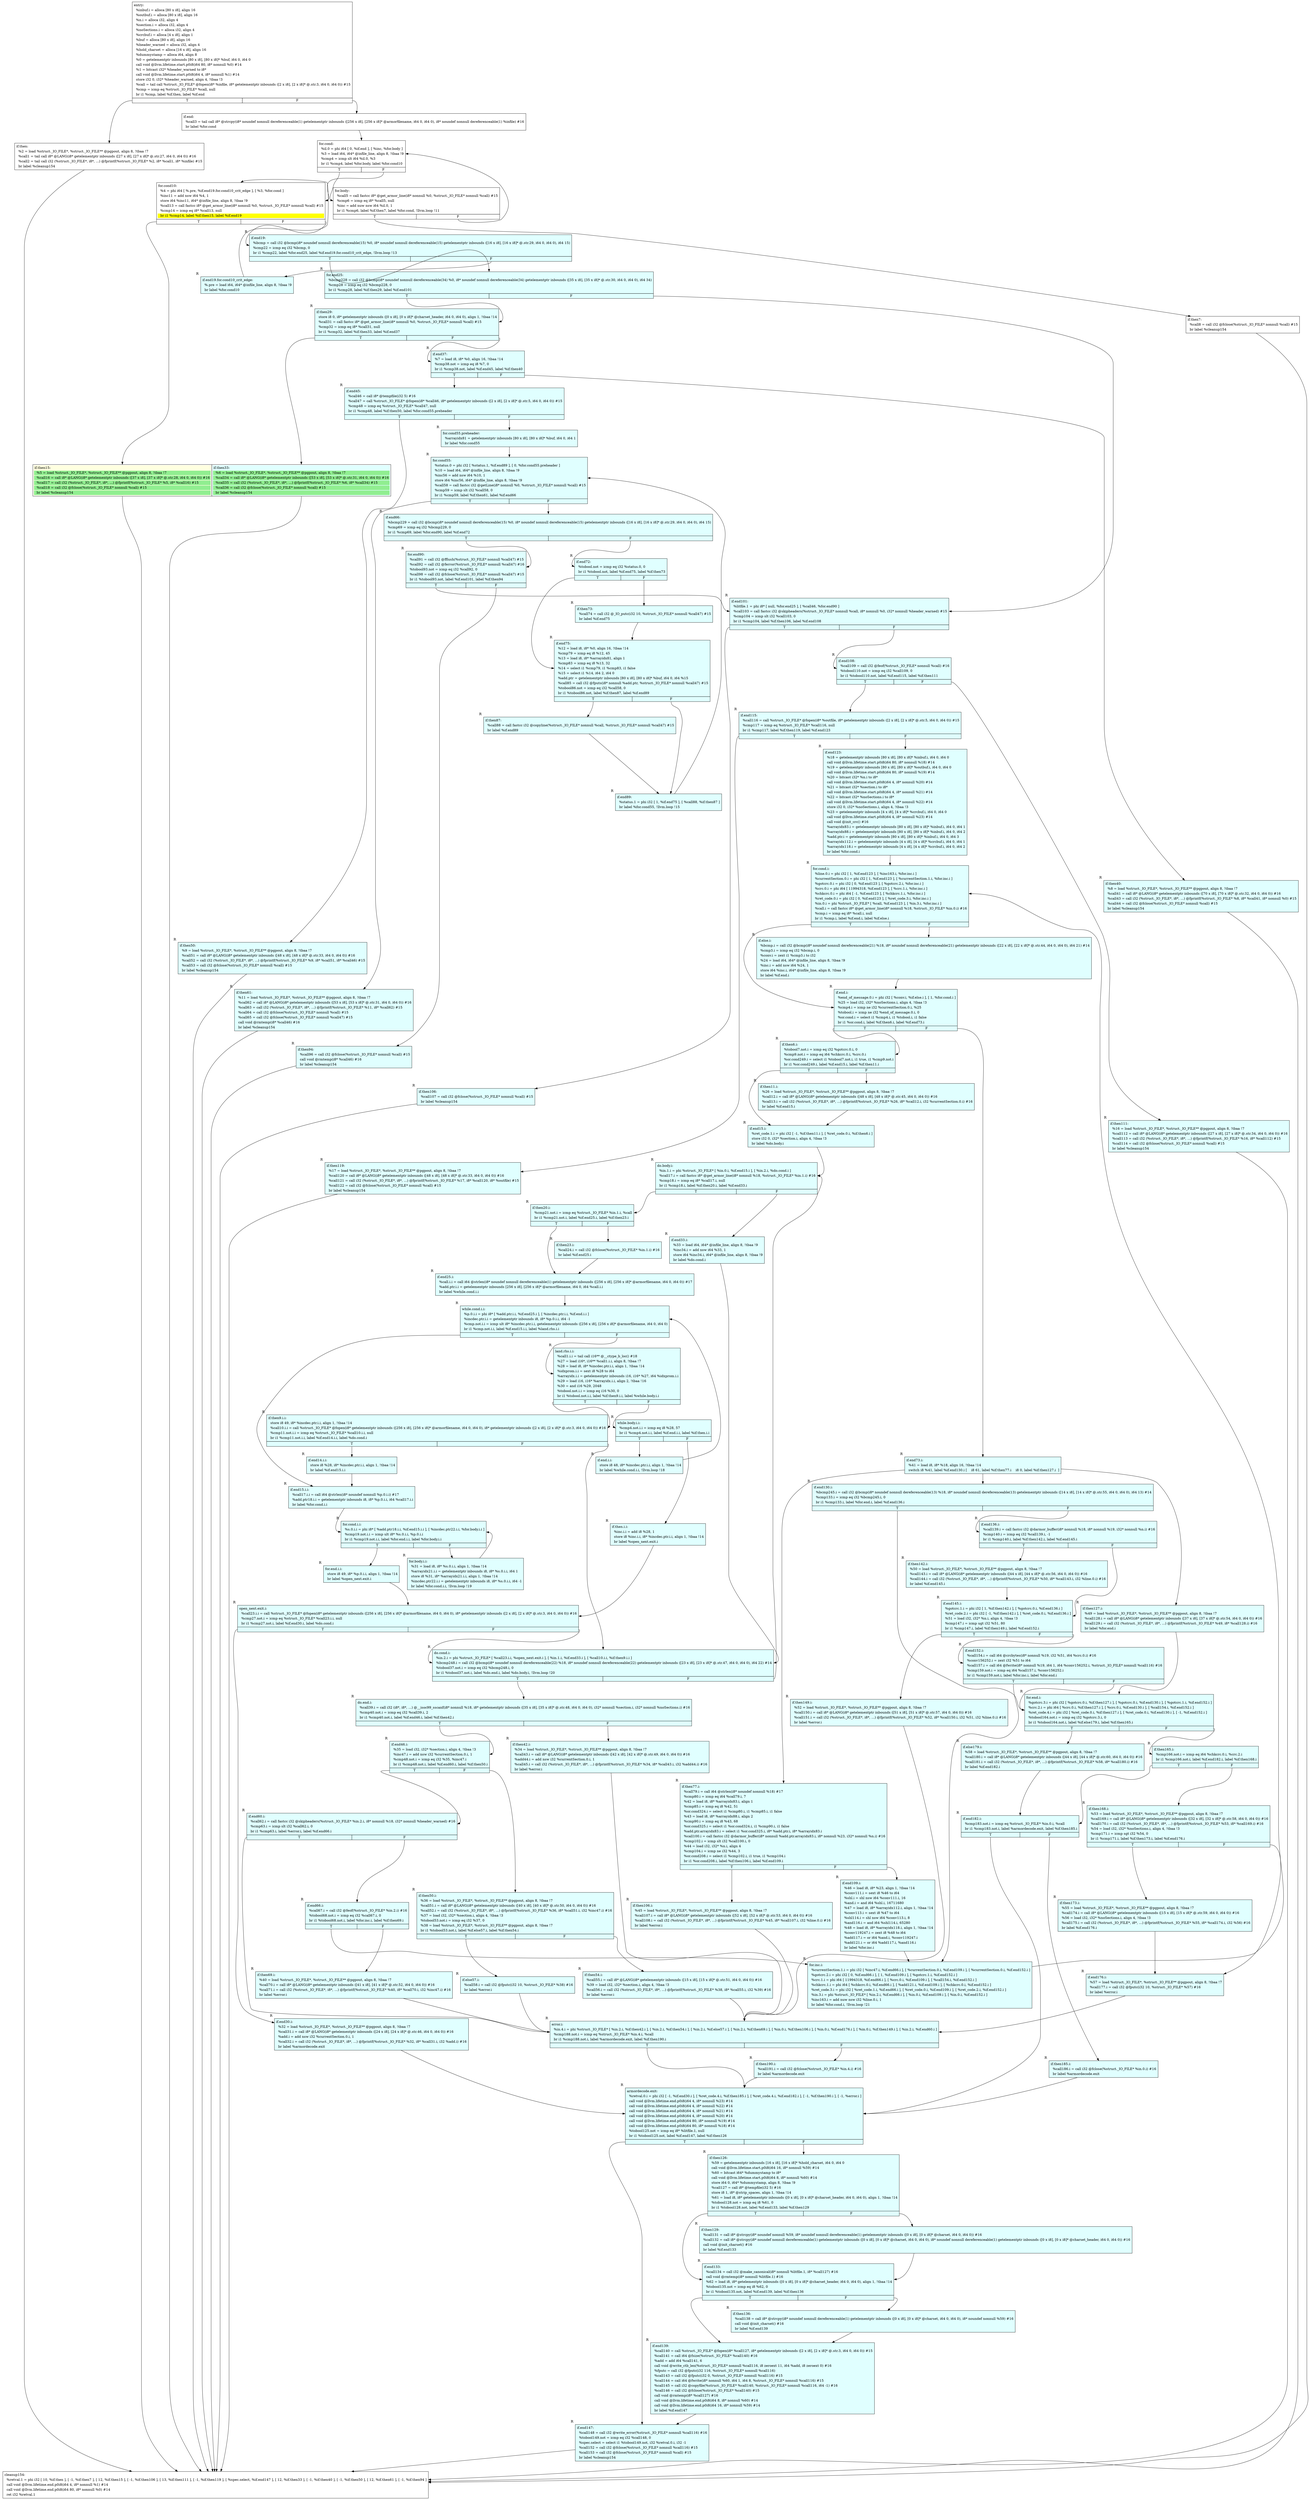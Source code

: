 digraph {
m_bb0 [shape = none, label  = <<table border="0" cellspacing="0">
<tr><td port="f1" border="1" colspan="2"><table bgcolor="LightYellow" border="0">
<tr><td align="left">if.then15:</td></tr>
<tr><td bgcolor="lightgreen" align="left">  %5 = load %struct._IO_FILE*, %struct._IO_FILE** @pgpout, align 8, !tbaa !7</td></tr>
<tr><td bgcolor="lightgreen" align="left">  %call16 = call i8* @LANG(i8* getelementptr inbounds ([37 x i8], [37 x i8]* @.str.28, i64 0, i64 0)) #16</td></tr>
<tr><td bgcolor="lightgreen" align="left">  %call17 = call i32 (%struct._IO_FILE*, i8*, ...) @fprintf(%struct._IO_FILE* %5, i8* %call16) #15</td></tr>
<tr><td bgcolor="lightgreen" align="left">  %call18 = call i32 @fclose(%struct._IO_FILE* nonnull %call) #15</td></tr>
<tr><td bgcolor="lightgreen" align="left">  br label %cleanup154</td></tr>
</table>
</td>
<td port="f2" border="1" colspan="2"><table bgcolor="LightCyan" border="0">
<tr><td align="left">if.then33:</td></tr>
<tr><td bgcolor="lightgreen" align="left">  %6 = load %struct._IO_FILE*, %struct._IO_FILE** @pgpout, align 8, !tbaa !7</td></tr>
<tr><td bgcolor="lightgreen" align="left">  %call34 = call i8* @LANG(i8* getelementptr inbounds ([53 x i8], [53 x i8]* @.str.31, i64 0, i64 0)) #16</td></tr>
<tr><td bgcolor="lightgreen" align="left">  %call35 = call i32 (%struct._IO_FILE*, i8*, ...) @fprintf(%struct._IO_FILE* %6, i8* %call34) #15</td></tr>
<tr><td bgcolor="lightgreen" align="left">  %call36 = call i32 @fclose(%struct._IO_FILE* nonnull %call) #15</td></tr>
<tr><td bgcolor="lightgreen" align="left">  br label %cleanup154</td></tr>
</table>
</td></tr>
</table>> ]
f_bb0 [shape = none, label  = <<table  border="0" cellspacing="0">
<tr><td port="f" border="1" colspan="2"><table border="0">
<tr><td align="left">entry:</td></tr>
<tr><td align="left">  %inbuf.i = alloca [80 x i8], align 16</td></tr>
<tr><td align="left">  %outbuf.i = alloca [80 x i8], align 16</td></tr>
<tr><td align="left">  %n.i = alloca i32, align 4</td></tr>
<tr><td align="left">  %section.i = alloca i32, align 4</td></tr>
<tr><td align="left">  %noSections.i = alloca i32, align 4</td></tr>
<tr><td align="left">  %crcbuf.i = alloca [4 x i8], align 1</td></tr>
<tr><td align="left">  %buf = alloca [80 x i8], align 16</td></tr>
<tr><td align="left">  %header_warned = alloca i32, align 4</td></tr>
<tr><td align="left">  %hold_charset = alloca [16 x i8], align 16</td></tr>
<tr><td align="left">  %dummystamp = alloca i64, align 8</td></tr>
<tr><td align="left">  %0 = getelementptr inbounds [80 x i8], [80 x i8]* %buf, i64 0, i64 0</td></tr>
<tr><td align="left">  call void @llvm.lifetime.start.p0i8(i64 80, i8* nonnull %0) #14</td></tr>
<tr><td align="left">  %1 = bitcast i32* %header_warned to i8*</td></tr>
<tr><td align="left">  call void @llvm.lifetime.start.p0i8(i64 4, i8* nonnull %1) #14</td></tr>
<tr><td align="left">  store i32 0, i32* %header_warned, align 4, !tbaa !3</td></tr>
<tr><td align="left">  %call = tail call %struct._IO_FILE* @fopen(i8* %infile, i8* getelementptr inbounds ([2 x i8], [2 x i8]* @.str.3, i64 0, i64 0)) #15</td></tr>
<tr><td align="left">  %cmp = icmp eq %struct._IO_FILE* %call, null</td></tr>
<tr><td align="left">  br i1 %cmp, label %if.then, label %if.end</td></tr>
</table>
</td></tr>
<tr><td border="1" port="fT">T</td><td border="1" port="fF">F</td></tr>
</table>> ]
f_bb1 [shape = none, label  = <<table  border="0" cellspacing="0">
<tr><td port="f" border="1"><table border="0">
<tr><td align="left">if.then:</td></tr>
<tr><td align="left">  %2 = load %struct._IO_FILE*, %struct._IO_FILE** @pgpout, align 8, !tbaa !7</td></tr>
<tr><td align="left">  %call1 = tail call i8* @LANG(i8* getelementptr inbounds ([27 x i8], [27 x i8]* @.str.27, i64 0, i64 0)) #16</td></tr>
<tr><td align="left">  %call2 = tail call i32 (%struct._IO_FILE*, i8*, ...) @fprintf(%struct._IO_FILE* %2, i8* %call1, i8* %infile) #15</td></tr>
<tr><td align="left">  br label %cleanup154</td></tr>
</table>
</td></tr>
</table>> ]
f_bb2 [shape = none, label  = <<table  border="0" cellspacing="0">
<tr><td port="f" border="1"><table border="0">
<tr><td align="left">if.end:</td></tr>
<tr><td align="left">  %call3 = tail call i8* @strcpy(i8* noundef nonnull dereferenceable(1) getelementptr inbounds ([256 x i8], [256 x i8]* @armorfilename, i64 0, i64 0), i8* noundef nonnull dereferenceable(1) %infile) #16</td></tr>
<tr><td align="left">  br label %for.cond</td></tr>
</table>
</td></tr>
</table>> ]
f_bb3 [shape = none, label  = <<table  border="0" cellspacing="0">
<tr><td port="f" border="1" colspan="2"><table border="0">
<tr><td align="left">for.cond:</td></tr>
<tr><td align="left">  %il.0 = phi i64 [ 0, %if.end ], [ %inc, %for.body ]</td></tr>
<tr><td align="left">  %3 = load i64, i64* @infile_line, align 8, !tbaa !9</td></tr>
<tr><td align="left">  %cmp4 = icmp slt i64 %il.0, %3</td></tr>
<tr><td align="left">  br i1 %cmp4, label %for.body, label %for.cond10</td></tr>
</table>
</td></tr>
<tr><td border="1" port="fT">T</td><td border="1" port="fF">F</td></tr>
</table>> ]
f_bb4 [shape = none, label  = <<table  border="0" cellspacing="0">
<tr><td port="f" border="1" colspan="2"><table border="0">
<tr><td align="left">for.body:</td></tr>
<tr><td align="left">  %call5 = call fastcc i8* @get_armor_line(i8* nonnull %0, %struct._IO_FILE* nonnull %call) #15</td></tr>
<tr><td align="left">  %cmp6 = icmp eq i8* %call5, null</td></tr>
<tr><td align="left">  %inc = add nuw nsw i64 %il.0, 1</td></tr>
<tr><td align="left">  br i1 %cmp6, label %if.then7, label %for.cond, !llvm.loop !11</td></tr>
</table>
</td></tr>
<tr><td border="1" port="fT">T</td><td border="1" port="fF">F</td></tr>
</table>> ]
f_bb5 [shape = none, label  = <<table  border="0" cellspacing="0">
<tr><td port="f" border="1"><table border="0">
<tr><td align="left">if.then7:</td></tr>
<tr><td align="left">  %call8 = call i32 @fclose(%struct._IO_FILE* nonnull %call) #15</td></tr>
<tr><td align="left">  br label %cleanup154</td></tr>
</table>
</td></tr>
</table>> ]
f_bb6 [shape = none, label  = <<table  border="0" cellspacing="0">
<tr><td port="f" border="1" colspan="2"><table border="0">
<tr><td align="left">for.cond10:</td></tr>
<tr><td align="left">  %4 = phi i64 [ %.pre, %if.end19.for.cond10_crit_edge ], [ %3, %for.cond ]</td></tr>
<tr><td align="left">  %inc11 = add nsw i64 %4, 1</td></tr>
<tr><td align="left">  store i64 %inc11, i64* @infile_line, align 8, !tbaa !9</td></tr>
<tr><td align="left">  %call13 = call fastcc i8* @get_armor_line(i8* nonnull %0, %struct._IO_FILE* nonnull %call) #15</td></tr>
<tr><td align="left">  %cmp14 = icmp eq i8* %call13, null</td></tr>
<tr><td bgcolor="yellow" align="left">  br i1 %cmp14, label %if.then15, label %if.end19</td></tr>
</table>
</td></tr>
<tr><td border="1" port="fT">T</td><td border="1" port="fF">F</td></tr>
</table>> ]
f_bb7 [shape = none,  xlabel="R", label  = <<table  bgcolor="LightCyan"  border="0" cellspacing="0">
<tr><td port="f" border="1" colspan="2"><table border="0">
<tr><td align="left">if.end19:</td></tr>
<tr><td align="left">  %bcmp = call i32 @bcmp(i8* noundef nonnull dereferenceable(15) %0, i8* noundef nonnull dereferenceable(15) getelementptr inbounds ([16 x i8], [16 x i8]* @.str.29, i64 0, i64 0), i64 15)</td></tr>
<tr><td align="left">  %cmp22 = icmp eq i32 %bcmp, 0</td></tr>
<tr><td align="left">  br i1 %cmp22, label %for.end25, label %if.end19.for.cond10_crit_edge, !llvm.loop !13</td></tr>
</table>
</td></tr>
<tr><td border="1" port="fT">T</td><td border="1" port="fF">F</td></tr>
</table>> ]
f_bb8 [shape = none,  xlabel="R", label  = <<table  bgcolor="LightCyan"  border="0" cellspacing="0">
<tr><td port="f" border="1"><table border="0">
<tr><td align="left">if.end19.for.cond10_crit_edge:</td></tr>
<tr><td align="left">  %.pre = load i64, i64* @infile_line, align 8, !tbaa !9</td></tr>
<tr><td align="left">  br label %for.cond10</td></tr>
</table>
</td></tr>
</table>> ]
f_bb9 [shape = none,  xlabel="R", label  = <<table  bgcolor="LightCyan"  border="0" cellspacing="0">
<tr><td port="f" border="1" colspan="2"><table border="0">
<tr><td align="left">for.end25:</td></tr>
<tr><td align="left">  %bcmp228 = call i32 @bcmp(i8* noundef nonnull dereferenceable(34) %0, i8* noundef nonnull dereferenceable(34) getelementptr inbounds ([35 x i8], [35 x i8]* @.str.30, i64 0, i64 0), i64 34)</td></tr>
<tr><td align="left">  %cmp28 = icmp eq i32 %bcmp228, 0</td></tr>
<tr><td align="left">  br i1 %cmp28, label %if.then29, label %if.end101</td></tr>
</table>
</td></tr>
<tr><td border="1" port="fT">T</td><td border="1" port="fF">F</td></tr>
</table>> ]
f_bb10 [shape = none,  xlabel="R", label  = <<table  bgcolor="LightCyan"  border="0" cellspacing="0">
<tr><td port="f" border="1" colspan="2"><table border="0">
<tr><td align="left">if.then29:</td></tr>
<tr><td align="left">  store i8 0, i8* getelementptr inbounds ([0 x i8], [0 x i8]* @charset_header, i64 0, i64 0), align 1, !tbaa !14</td></tr>
<tr><td align="left">  %call31 = call fastcc i8* @get_armor_line(i8* nonnull %0, %struct._IO_FILE* nonnull %call) #15</td></tr>
<tr><td align="left">  %cmp32 = icmp eq i8* %call31, null</td></tr>
<tr><td align="left">  br i1 %cmp32, label %if.then33, label %if.end37</td></tr>
</table>
</td></tr>
<tr><td border="1" port="fT">T</td><td border="1" port="fF">F</td></tr>
</table>> ]
f_bb11 [shape = none,  xlabel="R", label  = <<table  bgcolor="LightCyan"  border="0" cellspacing="0">
<tr><td port="f" border="1" colspan="2"><table border="0">
<tr><td align="left">if.end37:</td></tr>
<tr><td align="left">  %7 = load i8, i8* %0, align 16, !tbaa !14</td></tr>
<tr><td align="left">  %cmp38.not = icmp eq i8 %7, 0</td></tr>
<tr><td align="left">  br i1 %cmp38.not, label %if.end45, label %if.then40</td></tr>
</table>
</td></tr>
<tr><td border="1" port="fT">T</td><td border="1" port="fF">F</td></tr>
</table>> ]
f_bb12 [shape = none,  xlabel="R", label  = <<table  bgcolor="LightCyan"  border="0" cellspacing="0">
<tr><td port="f" border="1"><table border="0">
<tr><td align="left">if.then40:</td></tr>
<tr><td align="left">  %8 = load %struct._IO_FILE*, %struct._IO_FILE** @pgpout, align 8, !tbaa !7</td></tr>
<tr><td align="left">  %call41 = call i8* @LANG(i8* getelementptr inbounds ([70 x i8], [70 x i8]* @.str.32, i64 0, i64 0)) #16</td></tr>
<tr><td align="left">  %call43 = call i32 (%struct._IO_FILE*, i8*, ...) @fprintf(%struct._IO_FILE* %8, i8* %call41, i8* nonnull %0) #15</td></tr>
<tr><td align="left">  %call44 = call i32 @fclose(%struct._IO_FILE* nonnull %call) #15</td></tr>
<tr><td align="left">  br label %cleanup154</td></tr>
</table>
</td></tr>
</table>> ]
f_bb13 [shape = none,  xlabel="R", label  = <<table  bgcolor="LightCyan"  border="0" cellspacing="0">
<tr><td port="f" border="1" colspan="2"><table border="0">
<tr><td align="left">if.end45:</td></tr>
<tr><td align="left">  %call46 = call i8* @tempfile(i32 5) #16</td></tr>
<tr><td align="left">  %call47 = call %struct._IO_FILE* @fopen(i8* %call46, i8* getelementptr inbounds ([2 x i8], [2 x i8]* @.str.5, i64 0, i64 0)) #15</td></tr>
<tr><td align="left">  %cmp48 = icmp eq %struct._IO_FILE* %call47, null</td></tr>
<tr><td align="left">  br i1 %cmp48, label %if.then50, label %for.cond55.preheader</td></tr>
</table>
</td></tr>
<tr><td border="1" port="fT">T</td><td border="1" port="fF">F</td></tr>
</table>> ]
f_bb14 [shape = none,  xlabel="R", label  = <<table  bgcolor="LightCyan"  border="0" cellspacing="0">
<tr><td port="f" border="1"><table border="0">
<tr><td align="left">for.cond55.preheader:</td></tr>
<tr><td align="left">  %arrayidx81 = getelementptr inbounds [80 x i8], [80 x i8]* %buf, i64 0, i64 1</td></tr>
<tr><td align="left">  br label %for.cond55</td></tr>
</table>
</td></tr>
</table>> ]
f_bb15 [shape = none,  xlabel="R", label  = <<table  bgcolor="LightCyan"  border="0" cellspacing="0">
<tr><td port="f" border="1"><table border="0">
<tr><td align="left">if.then50:</td></tr>
<tr><td align="left">  %9 = load %struct._IO_FILE*, %struct._IO_FILE** @pgpout, align 8, !tbaa !7</td></tr>
<tr><td align="left">  %call51 = call i8* @LANG(i8* getelementptr inbounds ([48 x i8], [48 x i8]* @.str.33, i64 0, i64 0)) #16</td></tr>
<tr><td align="left">  %call52 = call i32 (%struct._IO_FILE*, i8*, ...) @fprintf(%struct._IO_FILE* %9, i8* %call51, i8* %call46) #15</td></tr>
<tr><td align="left">  %call53 = call i32 @fclose(%struct._IO_FILE* nonnull %call) #15</td></tr>
<tr><td align="left">  br label %cleanup154</td></tr>
</table>
</td></tr>
</table>> ]
f_bb16 [shape = none,  xlabel="R", label  = <<table  bgcolor="LightCyan"  border="0" cellspacing="0">
<tr><td port="f" border="1" colspan="2"><table border="0">
<tr><td align="left">for.cond55:</td></tr>
<tr><td align="left">  %status.0 = phi i32 [ %status.1, %if.end89 ], [ 0, %for.cond55.preheader ]</td></tr>
<tr><td align="left">  %10 = load i64, i64* @infile_line, align 8, !tbaa !9</td></tr>
<tr><td align="left">  %inc56 = add nsw i64 %10, 1</td></tr>
<tr><td align="left">  store i64 %inc56, i64* @infile_line, align 8, !tbaa !9</td></tr>
<tr><td align="left">  %call58 = call fastcc i32 @getLine(i8* nonnull %0, %struct._IO_FILE* nonnull %call) #15</td></tr>
<tr><td align="left">  %cmp59 = icmp slt i32 %call58, 0</td></tr>
<tr><td align="left">  br i1 %cmp59, label %if.then61, label %if.end66</td></tr>
</table>
</td></tr>
<tr><td border="1" port="fT">T</td><td border="1" port="fF">F</td></tr>
</table>> ]
f_bb17 [shape = none,  xlabel="R", label  = <<table  bgcolor="LightCyan"  border="0" cellspacing="0">
<tr><td port="f" border="1"><table border="0">
<tr><td align="left">if.then61:</td></tr>
<tr><td align="left">  %11 = load %struct._IO_FILE*, %struct._IO_FILE** @pgpout, align 8, !tbaa !7</td></tr>
<tr><td align="left">  %call62 = call i8* @LANG(i8* getelementptr inbounds ([53 x i8], [53 x i8]* @.str.31, i64 0, i64 0)) #16</td></tr>
<tr><td align="left">  %call63 = call i32 (%struct._IO_FILE*, i8*, ...) @fprintf(%struct._IO_FILE* %11, i8* %call62) #15</td></tr>
<tr><td align="left">  %call64 = call i32 @fclose(%struct._IO_FILE* nonnull %call) #15</td></tr>
<tr><td align="left">  %call65 = call i32 @fclose(%struct._IO_FILE* nonnull %call47) #15</td></tr>
<tr><td align="left">  call void @rmtemp(i8* %call46) #16</td></tr>
<tr><td align="left">  br label %cleanup154</td></tr>
</table>
</td></tr>
</table>> ]
f_bb18 [shape = none,  xlabel="R", label  = <<table  bgcolor="LightCyan"  border="0" cellspacing="0">
<tr><td port="f" border="1" colspan="2"><table border="0">
<tr><td align="left">if.end66:</td></tr>
<tr><td align="left">  %bcmp229 = call i32 @bcmp(i8* noundef nonnull dereferenceable(15) %0, i8* noundef nonnull dereferenceable(15) getelementptr inbounds ([16 x i8], [16 x i8]* @.str.29, i64 0, i64 0), i64 15)</td></tr>
<tr><td align="left">  %cmp69 = icmp eq i32 %bcmp229, 0</td></tr>
<tr><td align="left">  br i1 %cmp69, label %for.end90, label %if.end72</td></tr>
</table>
</td></tr>
<tr><td border="1" port="fT">T</td><td border="1" port="fF">F</td></tr>
</table>> ]
f_bb19 [shape = none,  xlabel="R", label  = <<table  bgcolor="LightCyan"  border="0" cellspacing="0">
<tr><td port="f" border="1" colspan="2"><table border="0">
<tr><td align="left">if.end72:</td></tr>
<tr><td align="left">  %tobool.not = icmp eq i32 %status.0, 0</td></tr>
<tr><td align="left">  br i1 %tobool.not, label %if.end75, label %if.then73</td></tr>
</table>
</td></tr>
<tr><td border="1" port="fT">T</td><td border="1" port="fF">F</td></tr>
</table>> ]
f_bb20 [shape = none,  xlabel="R", label  = <<table  bgcolor="LightCyan"  border="0" cellspacing="0">
<tr><td port="f" border="1"><table border="0">
<tr><td align="left">if.then73:</td></tr>
<tr><td align="left">  %call74 = call i32 @_IO_putc(i32 10, %struct._IO_FILE* nonnull %call47) #15</td></tr>
<tr><td align="left">  br label %if.end75</td></tr>
</table>
</td></tr>
</table>> ]
f_bb21 [shape = none,  xlabel="R", label  = <<table  bgcolor="LightCyan"  border="0" cellspacing="0">
<tr><td port="f" border="1" colspan="2"><table border="0">
<tr><td align="left">if.end75:</td></tr>
<tr><td align="left">  %12 = load i8, i8* %0, align 16, !tbaa !14</td></tr>
<tr><td align="left">  %cmp79 = icmp eq i8 %12, 45</td></tr>
<tr><td align="left">  %13 = load i8, i8* %arrayidx81, align 1</td></tr>
<tr><td align="left">  %cmp83 = icmp eq i8 %13, 32</td></tr>
<tr><td align="left">  %14 = select i1 %cmp79, i1 %cmp83, i1 false</td></tr>
<tr><td align="left">  %15 = select i1 %14, i64 2, i64 0</td></tr>
<tr><td align="left">  %add.ptr = getelementptr inbounds [80 x i8], [80 x i8]* %buf, i64 0, i64 %15</td></tr>
<tr><td align="left">  %call85 = call i32 @fputs(i8* nonnull %add.ptr, %struct._IO_FILE* nonnull %call47) #15</td></tr>
<tr><td align="left">  %tobool86.not = icmp eq i32 %call58, 0</td></tr>
<tr><td align="left">  br i1 %tobool86.not, label %if.then87, label %if.end89</td></tr>
</table>
</td></tr>
<tr><td border="1" port="fT">T</td><td border="1" port="fF">F</td></tr>
</table>> ]
f_bb22 [shape = none,  xlabel="R", label  = <<table  bgcolor="LightCyan"  border="0" cellspacing="0">
<tr><td port="f" border="1"><table border="0">
<tr><td align="left">if.then87:</td></tr>
<tr><td align="left">  %call88 = call fastcc i32 @copyline(%struct._IO_FILE* nonnull %call, %struct._IO_FILE* nonnull %call47) #15</td></tr>
<tr><td align="left">  br label %if.end89</td></tr>
</table>
</td></tr>
</table>> ]
f_bb23 [shape = none,  xlabel="R", label  = <<table  bgcolor="LightCyan"  border="0" cellspacing="0">
<tr><td port="f" border="1"><table border="0">
<tr><td align="left">if.end89:</td></tr>
<tr><td align="left">  %status.1 = phi i32 [ 1, %if.end75 ], [ %call88, %if.then87 ]</td></tr>
<tr><td align="left">  br label %for.cond55, !llvm.loop !15</td></tr>
</table>
</td></tr>
</table>> ]
f_bb24 [shape = none,  xlabel="R", label  = <<table  bgcolor="LightCyan"  border="0" cellspacing="0">
<tr><td port="f" border="1" colspan="2"><table border="0">
<tr><td align="left">for.end90:</td></tr>
<tr><td align="left">  %call91 = call i32 @fflush(%struct._IO_FILE* nonnull %call47) #15</td></tr>
<tr><td align="left">  %call92 = call i32 @ferror(%struct._IO_FILE* nonnull %call47) #16</td></tr>
<tr><td align="left">  %tobool93.not = icmp eq i32 %call92, 0</td></tr>
<tr><td align="left">  %call98 = call i32 @fclose(%struct._IO_FILE* nonnull %call47) #15</td></tr>
<tr><td align="left">  br i1 %tobool93.not, label %if.end101, label %if.then94</td></tr>
</table>
</td></tr>
<tr><td border="1" port="fT">T</td><td border="1" port="fF">F</td></tr>
</table>> ]
f_bb25 [shape = none,  xlabel="R", label  = <<table  bgcolor="LightCyan"  border="0" cellspacing="0">
<tr><td port="f" border="1"><table border="0">
<tr><td align="left">if.then94:</td></tr>
<tr><td align="left">  %call96 = call i32 @fclose(%struct._IO_FILE* nonnull %call) #15</td></tr>
<tr><td align="left">  call void @rmtemp(i8* %call46) #16</td></tr>
<tr><td align="left">  br label %cleanup154</td></tr>
</table>
</td></tr>
</table>> ]
f_bb26 [shape = none,  xlabel="R", label  = <<table  bgcolor="LightCyan"  border="0" cellspacing="0">
<tr><td port="f" border="1" colspan="2"><table border="0">
<tr><td align="left">if.end101:</td></tr>
<tr><td align="left">  %litfile.1 = phi i8* [ null, %for.end25 ], [ %call46, %for.end90 ]</td></tr>
<tr><td align="left">  %call103 = call fastcc i32 @skipheaders(%struct._IO_FILE* nonnull %call, i8* nonnull %0, i32* nonnull %header_warned) #15</td></tr>
<tr><td align="left">  %cmp104 = icmp slt i32 %call103, 0</td></tr>
<tr><td align="left">  br i1 %cmp104, label %if.then106, label %if.end108</td></tr>
</table>
</td></tr>
<tr><td border="1" port="fT">T</td><td border="1" port="fF">F</td></tr>
</table>> ]
f_bb27 [shape = none,  xlabel="R", label  = <<table  bgcolor="LightCyan"  border="0" cellspacing="0">
<tr><td port="f" border="1"><table border="0">
<tr><td align="left">if.then106:</td></tr>
<tr><td align="left">  %call107 = call i32 @fclose(%struct._IO_FILE* nonnull %call) #15</td></tr>
<tr><td align="left">  br label %cleanup154</td></tr>
</table>
</td></tr>
</table>> ]
f_bb28 [shape = none,  xlabel="R", label  = <<table  bgcolor="LightCyan"  border="0" cellspacing="0">
<tr><td port="f" border="1" colspan="2"><table border="0">
<tr><td align="left">if.end108:</td></tr>
<tr><td align="left">  %call109 = call i32 @feof(%struct._IO_FILE* nonnull %call) #16</td></tr>
<tr><td align="left">  %tobool110.not = icmp eq i32 %call109, 0</td></tr>
<tr><td align="left">  br i1 %tobool110.not, label %if.end115, label %if.then111</td></tr>
</table>
</td></tr>
<tr><td border="1" port="fT">T</td><td border="1" port="fF">F</td></tr>
</table>> ]
f_bb29 [shape = none,  xlabel="R", label  = <<table  bgcolor="LightCyan"  border="0" cellspacing="0">
<tr><td port="f" border="1"><table border="0">
<tr><td align="left">if.then111:</td></tr>
<tr><td align="left">  %16 = load %struct._IO_FILE*, %struct._IO_FILE** @pgpout, align 8, !tbaa !7</td></tr>
<tr><td align="left">  %call112 = call i8* @LANG(i8* getelementptr inbounds ([27 x i8], [27 x i8]* @.str.34, i64 0, i64 0)) #16</td></tr>
<tr><td align="left">  %call113 = call i32 (%struct._IO_FILE*, i8*, ...) @fprintf(%struct._IO_FILE* %16, i8* %call112) #15</td></tr>
<tr><td align="left">  %call114 = call i32 @fclose(%struct._IO_FILE* nonnull %call) #15</td></tr>
<tr><td align="left">  br label %cleanup154</td></tr>
</table>
</td></tr>
</table>> ]
f_bb30 [shape = none,  xlabel="R", label  = <<table  bgcolor="LightCyan"  border="0" cellspacing="0">
<tr><td port="f" border="1" colspan="2"><table border="0">
<tr><td align="left">if.end115:</td></tr>
<tr><td align="left">  %call116 = call %struct._IO_FILE* @fopen(i8* %outfile, i8* getelementptr inbounds ([2 x i8], [2 x i8]* @.str.5, i64 0, i64 0)) #15</td></tr>
<tr><td align="left">  %cmp117 = icmp eq %struct._IO_FILE* %call116, null</td></tr>
<tr><td align="left">  br i1 %cmp117, label %if.then119, label %if.end123</td></tr>
</table>
</td></tr>
<tr><td border="1" port="fT">T</td><td border="1" port="fF">F</td></tr>
</table>> ]
f_bb31 [shape = none,  xlabel="R", label  = <<table  bgcolor="LightCyan"  border="0" cellspacing="0">
<tr><td port="f" border="1"><table border="0">
<tr><td align="left">if.then119:</td></tr>
<tr><td align="left">  %17 = load %struct._IO_FILE*, %struct._IO_FILE** @pgpout, align 8, !tbaa !7</td></tr>
<tr><td align="left">  %call120 = call i8* @LANG(i8* getelementptr inbounds ([48 x i8], [48 x i8]* @.str.33, i64 0, i64 0)) #16</td></tr>
<tr><td align="left">  %call121 = call i32 (%struct._IO_FILE*, i8*, ...) @fprintf(%struct._IO_FILE* %17, i8* %call120, i8* %outfile) #15</td></tr>
<tr><td align="left">  %call122 = call i32 @fclose(%struct._IO_FILE* nonnull %call) #15</td></tr>
<tr><td align="left">  br label %cleanup154</td></tr>
</table>
</td></tr>
</table>> ]
f_bb32 [shape = none,  xlabel="R", label  = <<table  bgcolor="LightCyan"  border="0" cellspacing="0">
<tr><td port="f" border="1"><table border="0">
<tr><td align="left">if.end123:</td></tr>
<tr><td align="left">  %18 = getelementptr inbounds [80 x i8], [80 x i8]* %inbuf.i, i64 0, i64 0</td></tr>
<tr><td align="left">  call void @llvm.lifetime.start.p0i8(i64 80, i8* nonnull %18) #14</td></tr>
<tr><td align="left">  %19 = getelementptr inbounds [80 x i8], [80 x i8]* %outbuf.i, i64 0, i64 0</td></tr>
<tr><td align="left">  call void @llvm.lifetime.start.p0i8(i64 80, i8* nonnull %19) #14</td></tr>
<tr><td align="left">  %20 = bitcast i32* %n.i to i8*</td></tr>
<tr><td align="left">  call void @llvm.lifetime.start.p0i8(i64 4, i8* nonnull %20) #14</td></tr>
<tr><td align="left">  %21 = bitcast i32* %section.i to i8*</td></tr>
<tr><td align="left">  call void @llvm.lifetime.start.p0i8(i64 4, i8* nonnull %21) #14</td></tr>
<tr><td align="left">  %22 = bitcast i32* %noSections.i to i8*</td></tr>
<tr><td align="left">  call void @llvm.lifetime.start.p0i8(i64 4, i8* nonnull %22) #14</td></tr>
<tr><td align="left">  store i32 0, i32* %noSections.i, align 4, !tbaa !3</td></tr>
<tr><td align="left">  %23 = getelementptr inbounds [4 x i8], [4 x i8]* %crcbuf.i, i64 0, i64 0</td></tr>
<tr><td align="left">  call void @llvm.lifetime.start.p0i8(i64 4, i8* nonnull %23) #14</td></tr>
<tr><td align="left">  call void @init_crc() #16</td></tr>
<tr><td align="left">  %arrayidx83.i = getelementptr inbounds [80 x i8], [80 x i8]* %inbuf.i, i64 0, i64 1</td></tr>
<tr><td align="left">  %arrayidx88.i = getelementptr inbounds [80 x i8], [80 x i8]* %inbuf.i, i64 0, i64 2</td></tr>
<tr><td align="left">  %add.ptr.i = getelementptr inbounds [80 x i8], [80 x i8]* %inbuf.i, i64 0, i64 3</td></tr>
<tr><td align="left">  %arrayidx112.i = getelementptr inbounds [4 x i8], [4 x i8]* %crcbuf.i, i64 0, i64 1</td></tr>
<tr><td align="left">  %arrayidx118.i = getelementptr inbounds [4 x i8], [4 x i8]* %crcbuf.i, i64 0, i64 2</td></tr>
<tr><td align="left">  br label %for.cond.i</td></tr>
</table>
</td></tr>
</table>> ]
f_bb33 [shape = none,  xlabel="R", label  = <<table  bgcolor="LightCyan"  border="0" cellspacing="0">
<tr><td port="f" border="1" colspan="2"><table border="0">
<tr><td align="left">for.cond.i:</td></tr>
<tr><td align="left">  %line.0.i = phi i32 [ 1, %if.end123 ], [ %inc163.i, %for.inc.i ]</td></tr>
<tr><td align="left">  %currentSection.0.i = phi i32 [ 1, %if.end123 ], [ %currentSection.1.i, %for.inc.i ]</td></tr>
<tr><td align="left">  %gotcrc.0.i = phi i32 [ 0, %if.end123 ], [ %gotcrc.2.i, %for.inc.i ]</td></tr>
<tr><td align="left">  %crc.0.i = phi i64 [ 11994318, %if.end123 ], [ %crc.1.i, %for.inc.i ]</td></tr>
<tr><td align="left">  %chkcrc.0.i = phi i64 [ -1, %if.end123 ], [ %chkcrc.1.i, %for.inc.i ]</td></tr>
<tr><td align="left">  %ret_code.0.i = phi i32 [ 0, %if.end123 ], [ %ret_code.3.i, %for.inc.i ]</td></tr>
<tr><td align="left">  %in.0.i = phi %struct._IO_FILE* [ %call, %if.end123 ], [ %in.3.i, %for.inc.i ]</td></tr>
<tr><td align="left">  %call.i = call fastcc i8* @get_armor_line(i8* nonnull %18, %struct._IO_FILE* %in.0.i) #16</td></tr>
<tr><td align="left">  %cmp.i = icmp eq i8* %call.i, null</td></tr>
<tr><td align="left">  br i1 %cmp.i, label %if.end.i, label %if.else.i</td></tr>
</table>
</td></tr>
<tr><td border="1" port="fT">T</td><td border="1" port="fF">F</td></tr>
</table>> ]
f_bb34 [shape = none,  xlabel="R", label  = <<table  bgcolor="LightCyan"  border="0" cellspacing="0">
<tr><td port="f" border="1"><table border="0">
<tr><td align="left">if.else.i:</td></tr>
<tr><td align="left">  %bcmp.i = call i32 @bcmp(i8* noundef nonnull dereferenceable(21) %18, i8* noundef nonnull dereferenceable(21) getelementptr inbounds ([22 x i8], [22 x i8]* @.str.44, i64 0, i64 0), i64 21) #14</td></tr>
<tr><td align="left">  %cmp3.i = icmp eq i32 %bcmp.i, 0</td></tr>
<tr><td align="left">  %conv.i = zext i1 %cmp3.i to i32</td></tr>
<tr><td align="left">  %24 = load i64, i64* @infile_line, align 8, !tbaa !9</td></tr>
<tr><td align="left">  %inc.i = add nsw i64 %24, 1</td></tr>
<tr><td align="left">  store i64 %inc.i, i64* @infile_line, align 8, !tbaa !9</td></tr>
<tr><td align="left">  br label %if.end.i</td></tr>
</table>
</td></tr>
</table>> ]
f_bb35 [shape = none,  xlabel="R", label  = <<table  bgcolor="LightCyan"  border="0" cellspacing="0">
<tr><td port="f" border="1" colspan="2"><table border="0">
<tr><td align="left">if.end.i:</td></tr>
<tr><td align="left">  %end_of_message.0.i = phi i32 [ %conv.i, %if.else.i ], [ 1, %for.cond.i ]</td></tr>
<tr><td align="left">  %25 = load i32, i32* %noSections.i, align 4, !tbaa !3</td></tr>
<tr><td align="left">  %cmp4.i = icmp ne i32 %currentSection.0.i, %25</td></tr>
<tr><td align="left">  %tobool.i = icmp ne i32 %end_of_message.0.i, 0</td></tr>
<tr><td align="left">  %or.cond.i = select i1 %cmp4.i, i1 %tobool.i, i1 false</td></tr>
<tr><td align="left">  br i1 %or.cond.i, label %if.then6.i, label %if.end73.i</td></tr>
</table>
</td></tr>
<tr><td border="1" port="fT">T</td><td border="1" port="fF">F</td></tr>
</table>> ]
f_bb36 [shape = none,  xlabel="R", label  = <<table  bgcolor="LightCyan"  border="0" cellspacing="0">
<tr><td port="f" border="1" colspan="2"><table border="0">
<tr><td align="left">if.then6.i:</td></tr>
<tr><td align="left">  %tobool7.not.i = icmp eq i32 %gotcrc.0.i, 0</td></tr>
<tr><td align="left">  %cmp9.not.i = icmp eq i64 %chkcrc.0.i, %crc.0.i</td></tr>
<tr><td align="left">  %or.cond249.i = select i1 %tobool7.not.i, i1 true, i1 %cmp9.not.i</td></tr>
<tr><td align="left">  br i1 %or.cond249.i, label %if.end15.i, label %if.then11.i</td></tr>
</table>
</td></tr>
<tr><td border="1" port="fT">T</td><td border="1" port="fF">F</td></tr>
</table>> ]
f_bb37 [shape = none,  xlabel="R", label  = <<table  bgcolor="LightCyan"  border="0" cellspacing="0">
<tr><td port="f" border="1"><table border="0">
<tr><td align="left">if.then11.i:</td></tr>
<tr><td align="left">  %26 = load %struct._IO_FILE*, %struct._IO_FILE** @pgpout, align 8, !tbaa !7</td></tr>
<tr><td align="left">  %call12.i = call i8* @LANG(i8* getelementptr inbounds ([48 x i8], [48 x i8]* @.str.45, i64 0, i64 0)) #16</td></tr>
<tr><td align="left">  %call13.i = call i32 (%struct._IO_FILE*, i8*, ...) @fprintf(%struct._IO_FILE* %26, i8* %call12.i, i32 %currentSection.0.i) #16</td></tr>
<tr><td align="left">  br label %if.end15.i</td></tr>
</table>
</td></tr>
</table>> ]
f_bb38 [shape = none,  xlabel="R", label  = <<table  bgcolor="LightCyan"  border="0" cellspacing="0">
<tr><td port="f" border="1"><table border="0">
<tr><td align="left">if.end15.i:</td></tr>
<tr><td align="left">  %ret_code.1.i = phi i32 [ -1, %if.then11.i ], [ %ret_code.0.i, %if.then6.i ]</td></tr>
<tr><td align="left">  store i32 0, i32* %section.i, align 4, !tbaa !3</td></tr>
<tr><td align="left">  br label %do.body.i</td></tr>
</table>
</td></tr>
</table>> ]
f_bb39 [shape = none,  xlabel="R", label  = <<table  bgcolor="LightCyan"  border="0" cellspacing="0">
<tr><td port="f" border="1" colspan="2"><table border="0">
<tr><td align="left">do.body.i:</td></tr>
<tr><td align="left">  %in.1.i = phi %struct._IO_FILE* [ %in.0.i, %if.end15.i ], [ %in.2.i, %do.cond.i ]</td></tr>
<tr><td align="left">  %call17.i = call fastcc i8* @get_armor_line(i8* nonnull %18, %struct._IO_FILE* %in.1.i) #16</td></tr>
<tr><td align="left">  %cmp18.i = icmp eq i8* %call17.i, null</td></tr>
<tr><td align="left">  br i1 %cmp18.i, label %if.then20.i, label %if.end33.i</td></tr>
</table>
</td></tr>
<tr><td border="1" port="fT">T</td><td border="1" port="fF">F</td></tr>
</table>> ]
f_bb40 [shape = none,  xlabel="R", label  = <<table  bgcolor="LightCyan"  border="0" cellspacing="0">
<tr><td port="f" border="1" colspan="2"><table border="0">
<tr><td align="left">if.then20.i:</td></tr>
<tr><td align="left">  %cmp21.not.i = icmp eq %struct._IO_FILE* %in.1.i, %call</td></tr>
<tr><td align="left">  br i1 %cmp21.not.i, label %if.end25.i, label %if.then23.i</td></tr>
</table>
</td></tr>
<tr><td border="1" port="fT">T</td><td border="1" port="fF">F</td></tr>
</table>> ]
f_bb41 [shape = none,  xlabel="R", label  = <<table  bgcolor="LightCyan"  border="0" cellspacing="0">
<tr><td port="f" border="1"><table border="0">
<tr><td align="left">if.then23.i:</td></tr>
<tr><td align="left">  %call24.i = call i32 @fclose(%struct._IO_FILE* %in.1.i) #16</td></tr>
<tr><td align="left">  br label %if.end25.i</td></tr>
</table>
</td></tr>
</table>> ]
f_bb42 [shape = none,  xlabel="R", label  = <<table  bgcolor="LightCyan"  border="0" cellspacing="0">
<tr><td port="f" border="1"><table border="0">
<tr><td align="left">if.end25.i:</td></tr>
<tr><td align="left">  %call.i.i = call i64 @strlen(i8* noundef nonnull dereferenceable(1) getelementptr inbounds ([256 x i8], [256 x i8]* @armorfilename, i64 0, i64 0)) #17</td></tr>
<tr><td align="left">  %add.ptr.i.i = getelementptr inbounds [256 x i8], [256 x i8]* @armorfilename, i64 0, i64 %call.i.i</td></tr>
<tr><td align="left">  br label %while.cond.i.i</td></tr>
</table>
</td></tr>
</table>> ]
f_bb43 [shape = none,  xlabel="R", label  = <<table  bgcolor="LightCyan"  border="0" cellspacing="0">
<tr><td port="f" border="1" colspan="2"><table border="0">
<tr><td align="left">while.cond.i.i:</td></tr>
<tr><td align="left">  %p.0.i.i = phi i8* [ %add.ptr.i.i, %if.end25.i ], [ %incdec.ptr.i.i, %if.end.i.i ]</td></tr>
<tr><td align="left">  %incdec.ptr.i.i = getelementptr inbounds i8, i8* %p.0.i.i, i64 -1</td></tr>
<tr><td align="left">  %cmp.not.i.i = icmp ult i8* %incdec.ptr.i.i, getelementptr inbounds ([256 x i8], [256 x i8]* @armorfilename, i64 0, i64 0)</td></tr>
<tr><td align="left">  br i1 %cmp.not.i.i, label %if.end15.i.i, label %land.rhs.i.i</td></tr>
</table>
</td></tr>
<tr><td border="1" port="fT">T</td><td border="1" port="fF">F</td></tr>
</table>> ]
f_bb44 [shape = none,  xlabel="R", label  = <<table  bgcolor="LightCyan"  border="0" cellspacing="0">
<tr><td port="f" border="1" colspan="2"><table border="0">
<tr><td align="left">land.rhs.i.i:</td></tr>
<tr><td align="left">  %call1.i.i = tail call i16** @__ctype_b_loc() #18</td></tr>
<tr><td align="left">  %27 = load i16*, i16** %call1.i.i, align 8, !tbaa !7</td></tr>
<tr><td align="left">  %28 = load i8, i8* %incdec.ptr.i.i, align 1, !tbaa !14</td></tr>
<tr><td align="left">  %idxprom.i.i = sext i8 %28 to i64</td></tr>
<tr><td align="left">  %arrayidx.i.i = getelementptr inbounds i16, i16* %27, i64 %idxprom.i.i</td></tr>
<tr><td align="left">  %29 = load i16, i16* %arrayidx.i.i, align 2, !tbaa !16</td></tr>
<tr><td align="left">  %30 = and i16 %29, 2048</td></tr>
<tr><td align="left">  %tobool.not.i.i = icmp eq i16 %30, 0</td></tr>
<tr><td align="left">  br i1 %tobool.not.i.i, label %if.then9.i.i, label %while.body.i.i</td></tr>
</table>
</td></tr>
<tr><td border="1" port="fT">T</td><td border="1" port="fF">F</td></tr>
</table>> ]
f_bb45 [shape = none,  xlabel="R", label  = <<table  bgcolor="LightCyan"  border="0" cellspacing="0">
<tr><td port="f" border="1" colspan="2"><table border="0">
<tr><td align="left">while.body.i.i:</td></tr>
<tr><td align="left">  %cmp4.not.i.i = icmp eq i8 %28, 57</td></tr>
<tr><td align="left">  br i1 %cmp4.not.i.i, label %if.end.i.i, label %if.then.i.i</td></tr>
</table>
</td></tr>
<tr><td border="1" port="fT">T</td><td border="1" port="fF">F</td></tr>
</table>> ]
f_bb46 [shape = none,  xlabel="R", label  = <<table  bgcolor="LightCyan"  border="0" cellspacing="0">
<tr><td port="f" border="1"><table border="0">
<tr><td align="left">if.then.i.i:</td></tr>
<tr><td align="left">  %inc.i.i = add i8 %28, 1</td></tr>
<tr><td align="left">  store i8 %inc.i.i, i8* %incdec.ptr.i.i, align 1, !tbaa !14</td></tr>
<tr><td align="left">  br label %open_next.exit.i</td></tr>
</table>
</td></tr>
</table>> ]
f_bb47 [shape = none,  xlabel="R", label  = <<table  bgcolor="LightCyan"  border="0" cellspacing="0">
<tr><td port="f" border="1"><table border="0">
<tr><td align="left">if.end.i.i:</td></tr>
<tr><td align="left">  store i8 48, i8* %incdec.ptr.i.i, align 1, !tbaa !14</td></tr>
<tr><td align="left">  br label %while.cond.i.i, !llvm.loop !18</td></tr>
</table>
</td></tr>
</table>> ]
f_bb48 [shape = none,  xlabel="R", label  = <<table  bgcolor="LightCyan"  border="0" cellspacing="0">
<tr><td port="f" border="1" colspan="2"><table border="0">
<tr><td align="left">if.then9.i.i:</td></tr>
<tr><td align="left">  store i8 49, i8* %incdec.ptr.i.i, align 1, !tbaa !14</td></tr>
<tr><td align="left">  %call10.i.i = call %struct._IO_FILE* @fopen(i8* getelementptr inbounds ([256 x i8], [256 x i8]* @armorfilename, i64 0, i64 0), i8* getelementptr inbounds ([2 x i8], [2 x i8]* @.str.3, i64 0, i64 0)) #16</td></tr>
<tr><td align="left">  %cmp11.not.i.i = icmp eq %struct._IO_FILE* %call10.i.i, null</td></tr>
<tr><td align="left">  br i1 %cmp11.not.i.i, label %if.end14.i.i, label %do.cond.i</td></tr>
</table>
</td></tr>
<tr><td border="1" port="fT">T</td><td border="1" port="fF">F</td></tr>
</table>> ]
f_bb49 [shape = none,  xlabel="R", label  = <<table  bgcolor="LightCyan"  border="0" cellspacing="0">
<tr><td port="f" border="1"><table border="0">
<tr><td align="left">if.end14.i.i:</td></tr>
<tr><td align="left">  store i8 %28, i8* %incdec.ptr.i.i, align 1, !tbaa !14</td></tr>
<tr><td align="left">  br label %if.end15.i.i</td></tr>
</table>
</td></tr>
</table>> ]
f_bb50 [shape = none,  xlabel="R", label  = <<table  bgcolor="LightCyan"  border="0" cellspacing="0">
<tr><td port="f" border="1"><table border="0">
<tr><td align="left">if.end15.i.i:</td></tr>
<tr><td align="left">  %call17.i.i = call i64 @strlen(i8* noundef nonnull %p.0.i.i) #17</td></tr>
<tr><td align="left">  %add.ptr18.i.i = getelementptr inbounds i8, i8* %p.0.i.i, i64 %call17.i.i</td></tr>
<tr><td align="left">  br label %for.cond.i.i</td></tr>
</table>
</td></tr>
</table>> ]
f_bb51 [shape = none,  xlabel="R", label  = <<table  bgcolor="LightCyan"  border="0" cellspacing="0">
<tr><td port="f" border="1" colspan="2"><table border="0">
<tr><td align="left">for.cond.i.i:</td></tr>
<tr><td align="left">  %s.0.i.i = phi i8* [ %add.ptr18.i.i, %if.end15.i.i ], [ %incdec.ptr22.i.i, %for.body.i.i ]</td></tr>
<tr><td align="left">  %cmp19.not.i.i = icmp ult i8* %s.0.i.i, %p.0.i.i</td></tr>
<tr><td align="left">  br i1 %cmp19.not.i.i, label %for.end.i.i, label %for.body.i.i</td></tr>
</table>
</td></tr>
<tr><td border="1" port="fT">T</td><td border="1" port="fF">F</td></tr>
</table>> ]
f_bb52 [shape = none,  xlabel="R", label  = <<table  bgcolor="LightCyan"  border="0" cellspacing="0">
<tr><td port="f" border="1"><table border="0">
<tr><td align="left">for.body.i.i:</td></tr>
<tr><td align="left">  %31 = load i8, i8* %s.0.i.i, align 1, !tbaa !14</td></tr>
<tr><td align="left">  %arrayidx21.i.i = getelementptr inbounds i8, i8* %s.0.i.i, i64 1</td></tr>
<tr><td align="left">  store i8 %31, i8* %arrayidx21.i.i, align 1, !tbaa !14</td></tr>
<tr><td align="left">  %incdec.ptr22.i.i = getelementptr inbounds i8, i8* %s.0.i.i, i64 -1</td></tr>
<tr><td align="left">  br label %for.cond.i.i, !llvm.loop !19</td></tr>
</table>
</td></tr>
</table>> ]
f_bb53 [shape = none,  xlabel="R", label  = <<table  bgcolor="LightCyan"  border="0" cellspacing="0">
<tr><td port="f" border="1"><table border="0">
<tr><td align="left">for.end.i.i:</td></tr>
<tr><td align="left">  store i8 49, i8* %p.0.i.i, align 1, !tbaa !14</td></tr>
<tr><td align="left">  br label %open_next.exit.i</td></tr>
</table>
</td></tr>
</table>> ]
f_bb54 [shape = none,  xlabel="R", label  = <<table  bgcolor="LightCyan"  border="0" cellspacing="0">
<tr><td port="f" border="1" colspan="2"><table border="0">
<tr><td align="left">open_next.exit.i:</td></tr>
<tr><td align="left">  %call23.i.i = call %struct._IO_FILE* @fopen(i8* getelementptr inbounds ([256 x i8], [256 x i8]* @armorfilename, i64 0, i64 0), i8* getelementptr inbounds ([2 x i8], [2 x i8]* @.str.3, i64 0, i64 0)) #16</td></tr>
<tr><td align="left">  %cmp27.not.i = icmp eq %struct._IO_FILE* %call23.i.i, null</td></tr>
<tr><td align="left">  br i1 %cmp27.not.i, label %if.end30.i, label %do.cond.i</td></tr>
</table>
</td></tr>
<tr><td border="1" port="fT">T</td><td border="1" port="fF">F</td></tr>
</table>> ]
f_bb55 [shape = none,  xlabel="R", label  = <<table  bgcolor="LightCyan"  border="0" cellspacing="0">
<tr><td port="f" border="1"><table border="0">
<tr><td align="left">if.end30.i:</td></tr>
<tr><td align="left">  %32 = load %struct._IO_FILE*, %struct._IO_FILE** @pgpout, align 8, !tbaa !7</td></tr>
<tr><td align="left">  %call31.i = call i8* @LANG(i8* getelementptr inbounds ([24 x i8], [24 x i8]* @.str.46, i64 0, i64 0)) #16</td></tr>
<tr><td align="left">  %add.i = add nsw i32 %currentSection.0.i, 1</td></tr>
<tr><td align="left">  %call32.i = call i32 (%struct._IO_FILE*, i8*, ...) @fprintf(%struct._IO_FILE* %32, i8* %call31.i, i32 %add.i) #16</td></tr>
<tr><td align="left">  br label %armordecode.exit</td></tr>
</table>
</td></tr>
</table>> ]
f_bb56 [shape = none,  xlabel="R", label  = <<table  bgcolor="LightCyan"  border="0" cellspacing="0">
<tr><td port="f" border="1"><table border="0">
<tr><td align="left">if.end33.i:</td></tr>
<tr><td align="left">  %33 = load i64, i64* @infile_line, align 8, !tbaa !9</td></tr>
<tr><td align="left">  %inc34.i = add nsw i64 %33, 1</td></tr>
<tr><td align="left">  store i64 %inc34.i, i64* @infile_line, align 8, !tbaa !9</td></tr>
<tr><td align="left">  br label %do.cond.i</td></tr>
</table>
</td></tr>
</table>> ]
f_bb57 [shape = none,  xlabel="R", label  = <<table  bgcolor="LightCyan"  border="0" cellspacing="0">
<tr><td port="f" border="1" colspan="2"><table border="0">
<tr><td align="left">do.cond.i:</td></tr>
<tr><td align="left">  %in.2.i = phi %struct._IO_FILE* [ %call23.i.i, %open_next.exit.i ], [ %in.1.i, %if.end33.i ], [ %call10.i.i, %if.then9.i.i ]</td></tr>
<tr><td align="left">  %bcmp248.i = call i32 @bcmp(i8* noundef nonnull dereferenceable(22) %18, i8* noundef nonnull dereferenceable(22) getelementptr inbounds ([23 x i8], [23 x i8]* @.str.47, i64 0, i64 0), i64 22) #14</td></tr>
<tr><td align="left">  %tobool37.not.i = icmp eq i32 %bcmp248.i, 0</td></tr>
<tr><td align="left">  br i1 %tobool37.not.i, label %do.end.i, label %do.body.i, !llvm.loop !20</td></tr>
</table>
</td></tr>
<tr><td border="1" port="fT">T</td><td border="1" port="fF">F</td></tr>
</table>> ]
f_bb58 [shape = none,  xlabel="R", label  = <<table  bgcolor="LightCyan"  border="0" cellspacing="0">
<tr><td port="f" border="1" colspan="2"><table border="0">
<tr><td align="left">do.end.i:</td></tr>
<tr><td align="left">  %call39.i = call i32 (i8*, i8*, ...) @__isoc99_sscanf(i8* nonnull %18, i8* getelementptr inbounds ([35 x i8], [35 x i8]* @.str.48, i64 0, i64 0), i32* nonnull %section.i, i32* nonnull %noSections.i) #16</td></tr>
<tr><td align="left">  %cmp40.not.i = icmp eq i32 %call39.i, 2</td></tr>
<tr><td align="left">  br i1 %cmp40.not.i, label %if.end46.i, label %if.then42.i</td></tr>
</table>
</td></tr>
<tr><td border="1" port="fT">T</td><td border="1" port="fF">F</td></tr>
</table>> ]
f_bb59 [shape = none,  xlabel="R", label  = <<table  bgcolor="LightCyan"  border="0" cellspacing="0">
<tr><td port="f" border="1"><table border="0">
<tr><td align="left">if.then42.i:</td></tr>
<tr><td align="left">  %34 = load %struct._IO_FILE*, %struct._IO_FILE** @pgpout, align 8, !tbaa !7</td></tr>
<tr><td align="left">  %call43.i = call i8* @LANG(i8* getelementptr inbounds ([42 x i8], [42 x i8]* @.str.49, i64 0, i64 0)) #16</td></tr>
<tr><td align="left">  %add44.i = add nsw i32 %currentSection.0.i, 1</td></tr>
<tr><td align="left">  %call45.i = call i32 (%struct._IO_FILE*, i8*, ...) @fprintf(%struct._IO_FILE* %34, i8* %call43.i, i32 %add44.i) #16</td></tr>
<tr><td align="left">  br label %error.i</td></tr>
</table>
</td></tr>
</table>> ]
f_bb60 [shape = none,  xlabel="R", label  = <<table  bgcolor="LightCyan"  border="0" cellspacing="0">
<tr><td port="f" border="1" colspan="2"><table border="0">
<tr><td align="left">if.end46.i:</td></tr>
<tr><td align="left">  %35 = load i32, i32* %section.i, align 4, !tbaa !3</td></tr>
<tr><td align="left">  %inc47.i = add nsw i32 %currentSection.0.i, 1</td></tr>
<tr><td align="left">  %cmp48.not.i = icmp eq i32 %35, %inc47.i</td></tr>
<tr><td align="left">  br i1 %cmp48.not.i, label %if.end60.i, label %if.then50.i</td></tr>
</table>
</td></tr>
<tr><td border="1" port="fT">T</td><td border="1" port="fF">F</td></tr>
</table>> ]
f_bb61 [shape = none,  xlabel="R", label  = <<table  bgcolor="LightCyan"  border="0" cellspacing="0">
<tr><td port="f" border="1" colspan="2"><table border="0">
<tr><td align="left">if.then50.i:</td></tr>
<tr><td align="left">  %36 = load %struct._IO_FILE*, %struct._IO_FILE** @pgpout, align 8, !tbaa !7</td></tr>
<tr><td align="left">  %call51.i = call i8* @LANG(i8* getelementptr inbounds ([40 x i8], [40 x i8]* @.str.50, i64 0, i64 0)) #16</td></tr>
<tr><td align="left">  %call52.i = call i32 (%struct._IO_FILE*, i8*, ...) @fprintf(%struct._IO_FILE* %36, i8* %call51.i, i32 %inc47.i) #16</td></tr>
<tr><td align="left">  %37 = load i32, i32* %section.i, align 4, !tbaa !3</td></tr>
<tr><td align="left">  %tobool53.not.i = icmp eq i32 %37, 0</td></tr>
<tr><td align="left">  %38 = load %struct._IO_FILE*, %struct._IO_FILE** @pgpout, align 8, !tbaa !7</td></tr>
<tr><td align="left">  br i1 %tobool53.not.i, label %if.else57.i, label %if.then54.i</td></tr>
</table>
</td></tr>
<tr><td border="1" port="fT">T</td><td border="1" port="fF">F</td></tr>
</table>> ]
f_bb62 [shape = none,  xlabel="R", label  = <<table  bgcolor="LightCyan"  border="0" cellspacing="0">
<tr><td port="f" border="1"><table border="0">
<tr><td align="left">if.then54.i:</td></tr>
<tr><td align="left">  %call55.i = call i8* @LANG(i8* getelementptr inbounds ([15 x i8], [15 x i8]* @.str.51, i64 0, i64 0)) #16</td></tr>
<tr><td align="left">  %39 = load i32, i32* %section.i, align 4, !tbaa !3</td></tr>
<tr><td align="left">  %call56.i = call i32 (%struct._IO_FILE*, i8*, ...) @fprintf(%struct._IO_FILE* %38, i8* %call55.i, i32 %39) #16</td></tr>
<tr><td align="left">  br label %error.i</td></tr>
</table>
</td></tr>
</table>> ]
f_bb63 [shape = none,  xlabel="R", label  = <<table  bgcolor="LightCyan"  border="0" cellspacing="0">
<tr><td port="f" border="1"><table border="0">
<tr><td align="left">if.else57.i:</td></tr>
<tr><td align="left">  %call58.i = call i32 @fputc(i32 10, %struct._IO_FILE* %38) #16</td></tr>
<tr><td align="left">  br label %error.i</td></tr>
</table>
</td></tr>
</table>> ]
f_bb64 [shape = none,  xlabel="R", label  = <<table  bgcolor="LightCyan"  border="0" cellspacing="0">
<tr><td port="f" border="1" colspan="2"><table border="0">
<tr><td align="left">if.end60.i:</td></tr>
<tr><td align="left">  %call62.i = call fastcc i32 @skipheaders(%struct._IO_FILE* %in.2.i, i8* nonnull %18, i32* nonnull %header_warned) #16</td></tr>
<tr><td align="left">  %cmp63.i = icmp slt i32 %call62.i, 0</td></tr>
<tr><td align="left">  br i1 %cmp63.i, label %error.i, label %if.end66.i</td></tr>
</table>
</td></tr>
<tr><td border="1" port="fT">T</td><td border="1" port="fF">F</td></tr>
</table>> ]
f_bb65 [shape = none,  xlabel="R", label  = <<table  bgcolor="LightCyan"  border="0" cellspacing="0">
<tr><td port="f" border="1" colspan="2"><table border="0">
<tr><td align="left">if.end66.i:</td></tr>
<tr><td align="left">  %call67.i = call i32 @feof(%struct._IO_FILE* %in.2.i) #16</td></tr>
<tr><td align="left">  %tobool68.not.i = icmp eq i32 %call67.i, 0</td></tr>
<tr><td align="left">  br i1 %tobool68.not.i, label %for.inc.i, label %if.then69.i</td></tr>
</table>
</td></tr>
<tr><td border="1" port="fT">T</td><td border="1" port="fF">F</td></tr>
</table>> ]
f_bb66 [shape = none,  xlabel="R", label  = <<table  bgcolor="LightCyan"  border="0" cellspacing="0">
<tr><td port="f" border="1"><table border="0">
<tr><td align="left">if.then69.i:</td></tr>
<tr><td align="left">  %40 = load %struct._IO_FILE*, %struct._IO_FILE** @pgpout, align 8, !tbaa !7</td></tr>
<tr><td align="left">  %call70.i = call i8* @LANG(i8* getelementptr inbounds ([41 x i8], [41 x i8]* @.str.52, i64 0, i64 0)) #16</td></tr>
<tr><td align="left">  %call71.i = call i32 (%struct._IO_FILE*, i8*, ...) @fprintf(%struct._IO_FILE* %40, i8* %call70.i, i32 %inc47.i) #16</td></tr>
<tr><td align="left">  br label %error.i</td></tr>
</table>
</td></tr>
</table>> ]
f_bb67 [shape = none,  xlabel="R", label  = <<table  bgcolor="LightCyan"  border="0" cellspacing="0">
<tr><td port="f" border="1"><table border="0">
<tr><td align="left">if.end73.i:</td></tr>
<tr><td align="left">  %41 = load i8, i8* %18, align 16, !tbaa !14</td></tr>
<tr><td align="left">  switch i8 %41, label %if.end130.i [
    i8 61, label %if.then77.i
    i8 0, label %if.then127.i
  ]</td></tr>
</table>
</td></tr>
</table>> ]
f_bb68 [shape = none,  xlabel="R", label  = <<table  bgcolor="LightCyan"  border="0" cellspacing="0">
<tr><td port="f" border="1" colspan="2"><table border="0">
<tr><td align="left">if.then77.i:</td></tr>
<tr><td align="left">  %call79.i = call i64 @strlen(i8* noundef nonnull %18) #17</td></tr>
<tr><td align="left">  %cmp80.i = icmp eq i64 %call79.i, 7</td></tr>
<tr><td align="left">  %42 = load i8, i8* %arrayidx83.i, align 1</td></tr>
<tr><td align="left">  %cmp85.i = icmp eq i8 %42, 51</td></tr>
<tr><td align="left">  %or.cond324.i = select i1 %cmp80.i, i1 %cmp85.i, i1 false</td></tr>
<tr><td align="left">  %43 = load i8, i8* %arrayidx88.i, align 2</td></tr>
<tr><td align="left">  %cmp90.i = icmp eq i8 %43, 68</td></tr>
<tr><td align="left">  %or.cond325.i = select i1 %or.cond324.i, i1 %cmp90.i, i1 false</td></tr>
<tr><td align="left">  %add.ptr.arrayidx83.i = select i1 %or.cond325.i, i8* %add.ptr.i, i8* %arrayidx83.i</td></tr>
<tr><td align="left">  %call100.i = call fastcc i32 @darmor_buffer(i8* nonnull %add.ptr.arrayidx83.i, i8* nonnull %23, i32* nonnull %n.i) #16</td></tr>
<tr><td align="left">  %cmp102.i = icmp slt i32 %call100.i, 0</td></tr>
<tr><td align="left">  %44 = load i32, i32* %n.i, align 4</td></tr>
<tr><td align="left">  %cmp104.i = icmp ne i32 %44, 3</td></tr>
<tr><td align="left">  %or.cond208.i = select i1 %cmp102.i, i1 true, i1 %cmp104.i</td></tr>
<tr><td align="left">  br i1 %or.cond208.i, label %if.then106.i, label %if.end109.i</td></tr>
</table>
</td></tr>
<tr><td border="1" port="fT">T</td><td border="1" port="fF">F</td></tr>
</table>> ]
f_bb69 [shape = none,  xlabel="R", label  = <<table  bgcolor="LightCyan"  border="0" cellspacing="0">
<tr><td port="f" border="1"><table border="0">
<tr><td align="left">if.then106.i:</td></tr>
<tr><td align="left">  %45 = load %struct._IO_FILE*, %struct._IO_FILE** @pgpout, align 8, !tbaa !7</td></tr>
<tr><td align="left">  %call107.i = call i8* @LANG(i8* getelementptr inbounds ([52 x i8], [52 x i8]* @.str.53, i64 0, i64 0)) #16</td></tr>
<tr><td align="left">  %call108.i = call i32 (%struct._IO_FILE*, i8*, ...) @fprintf(%struct._IO_FILE* %45, i8* %call107.i, i32 %line.0.i) #16</td></tr>
<tr><td align="left">  br label %error.i</td></tr>
</table>
</td></tr>
</table>> ]
f_bb70 [shape = none,  xlabel="R", label  = <<table  bgcolor="LightCyan"  border="0" cellspacing="0">
<tr><td port="f" border="1"><table border="0">
<tr><td align="left">if.end109.i:</td></tr>
<tr><td align="left">  %46 = load i8, i8* %23, align 1, !tbaa !14</td></tr>
<tr><td align="left">  %conv111.i = sext i8 %46 to i64</td></tr>
<tr><td align="left">  %shl.i = shl nsw i64 %conv111.i, 16</td></tr>
<tr><td align="left">  %and.i = and i64 %shl.i, 16711680</td></tr>
<tr><td align="left">  %47 = load i8, i8* %arrayidx112.i, align 1, !tbaa !14</td></tr>
<tr><td align="left">  %conv113.i = sext i8 %47 to i64</td></tr>
<tr><td align="left">  %shl114.i = shl nsw i64 %conv113.i, 8</td></tr>
<tr><td align="left">  %and116.i = and i64 %shl114.i, 65280</td></tr>
<tr><td align="left">  %48 = load i8, i8* %arrayidx118.i, align 1, !tbaa !14</td></tr>
<tr><td align="left">  %conv119247.i = zext i8 %48 to i64</td></tr>
<tr><td align="left">  %add117.i = or i64 %and.i, %conv119247.i</td></tr>
<tr><td align="left">  %add121.i = or i64 %add117.i, %and116.i</td></tr>
<tr><td align="left">  br label %for.inc.i</td></tr>
</table>
</td></tr>
</table>> ]
f_bb71 [shape = none,  xlabel="R", label  = <<table  bgcolor="LightCyan"  border="0" cellspacing="0">
<tr><td port="f" border="1"><table border="0">
<tr><td align="left">if.then127.i:</td></tr>
<tr><td align="left">  %49 = load %struct._IO_FILE*, %struct._IO_FILE** @pgpout, align 8, !tbaa !7</td></tr>
<tr><td align="left">  %call128.i = call i8* @LANG(i8* getelementptr inbounds ([37 x i8], [37 x i8]* @.str.54, i64 0, i64 0)) #16</td></tr>
<tr><td align="left">  %call129.i = call i32 (%struct._IO_FILE*, i8*, ...) @fprintf(%struct._IO_FILE* %49, i8* %call128.i) #16</td></tr>
<tr><td align="left">  br label %for.end.i</td></tr>
</table>
</td></tr>
</table>> ]
f_bb72 [shape = none,  xlabel="R", label  = <<table  bgcolor="LightCyan"  border="0" cellspacing="0">
<tr><td port="f" border="1" colspan="2"><table border="0">
<tr><td align="left">if.end130.i:</td></tr>
<tr><td align="left">  %bcmp245.i = call i32 @bcmp(i8* noundef nonnull dereferenceable(13) %18, i8* noundef nonnull dereferenceable(13) getelementptr inbounds ([14 x i8], [14 x i8]* @.str.55, i64 0, i64 0), i64 13) #14</td></tr>
<tr><td align="left">  %cmp133.i = icmp eq i32 %bcmp245.i, 0</td></tr>
<tr><td align="left">  br i1 %cmp133.i, label %for.end.i, label %if.end136.i</td></tr>
</table>
</td></tr>
<tr><td border="1" port="fT">T</td><td border="1" port="fF">F</td></tr>
</table>> ]
f_bb73 [shape = none,  xlabel="R", label  = <<table  bgcolor="LightCyan"  border="0" cellspacing="0">
<tr><td port="f" border="1" colspan="2"><table border="0">
<tr><td align="left">if.end136.i:</td></tr>
<tr><td align="left">  %call139.i = call fastcc i32 @darmor_buffer(i8* nonnull %18, i8* nonnull %19, i32* nonnull %n.i) #16</td></tr>
<tr><td align="left">  %cmp140.i = icmp eq i32 %call139.i, -1</td></tr>
<tr><td align="left">  br i1 %cmp140.i, label %if.then142.i, label %if.end145.i</td></tr>
</table>
</td></tr>
<tr><td border="1" port="fT">T</td><td border="1" port="fF">F</td></tr>
</table>> ]
f_bb74 [shape = none,  xlabel="R", label  = <<table  bgcolor="LightCyan"  border="0" cellspacing="0">
<tr><td port="f" border="1"><table border="0">
<tr><td align="left">if.then142.i:</td></tr>
<tr><td align="left">  %50 = load %struct._IO_FILE*, %struct._IO_FILE** @pgpout, align 8, !tbaa !7</td></tr>
<tr><td align="left">  %call143.i = call i8* @LANG(i8* getelementptr inbounds ([44 x i8], [44 x i8]* @.str.56, i64 0, i64 0)) #16</td></tr>
<tr><td align="left">  %call144.i = call i32 (%struct._IO_FILE*, i8*, ...) @fprintf(%struct._IO_FILE* %50, i8* %call143.i, i32 %line.0.i) #16</td></tr>
<tr><td align="left">  br label %if.end145.i</td></tr>
</table>
</td></tr>
</table>> ]
f_bb75 [shape = none,  xlabel="R", label  = <<table  bgcolor="LightCyan"  border="0" cellspacing="0">
<tr><td port="f" border="1" colspan="2"><table border="0">
<tr><td align="left">if.end145.i:</td></tr>
<tr><td align="left">  %gotcrc.1.i = phi i32 [ 1, %if.then142.i ], [ %gotcrc.0.i, %if.end136.i ]</td></tr>
<tr><td align="left">  %ret_code.2.i = phi i32 [ -1, %if.then142.i ], [ %ret_code.0.i, %if.end136.i ]</td></tr>
<tr><td align="left">  %51 = load i32, i32* %n.i, align 4, !tbaa !3</td></tr>
<tr><td align="left">  %cmp147.i = icmp ugt i32 %51, 80</td></tr>
<tr><td align="left">  br i1 %cmp147.i, label %if.then149.i, label %if.end152.i</td></tr>
</table>
</td></tr>
<tr><td border="1" port="fT">T</td><td border="1" port="fF">F</td></tr>
</table>> ]
f_bb76 [shape = none,  xlabel="R", label  = <<table  bgcolor="LightCyan"  border="0" cellspacing="0">
<tr><td port="f" border="1"><table border="0">
<tr><td align="left">if.then149.i:</td></tr>
<tr><td align="left">  %52 = load %struct._IO_FILE*, %struct._IO_FILE** @pgpout, align 8, !tbaa !7</td></tr>
<tr><td align="left">  %call150.i = call i8* @LANG(i8* getelementptr inbounds ([51 x i8], [51 x i8]* @.str.57, i64 0, i64 0)) #16</td></tr>
<tr><td align="left">  %call151.i = call i32 (%struct._IO_FILE*, i8*, ...) @fprintf(%struct._IO_FILE* %52, i8* %call150.i, i32 %51, i32 %line.0.i) #16</td></tr>
<tr><td align="left">  br label %error.i</td></tr>
</table>
</td></tr>
</table>> ]
f_bb77 [shape = none,  xlabel="R", label  = <<table  bgcolor="LightCyan"  border="0" cellspacing="0">
<tr><td port="f" border="1" colspan="2"><table border="0">
<tr><td align="left">if.end152.i:</td></tr>
<tr><td align="left">  %call154.i = call i64 @crcbytes(i8* nonnull %19, i32 %51, i64 %crc.0.i) #16</td></tr>
<tr><td align="left">  %conv156252.i = zext i32 %51 to i64</td></tr>
<tr><td align="left">  %call157.i = call i64 @fwrite(i8* nonnull %19, i64 1, i64 %conv156252.i, %struct._IO_FILE* nonnull %call116) #16</td></tr>
<tr><td align="left">  %cmp159.not.i = icmp eq i64 %call157.i, %conv156252.i</td></tr>
<tr><td align="left">  br i1 %cmp159.not.i, label %for.inc.i, label %for.end.i</td></tr>
</table>
</td></tr>
<tr><td border="1" port="fT">T</td><td border="1" port="fF">F</td></tr>
</table>> ]
f_bb78 [shape = none,  xlabel="R", label  = <<table  bgcolor="LightCyan"  border="0" cellspacing="0">
<tr><td port="f" border="1"><table border="0">
<tr><td align="left">for.inc.i:</td></tr>
<tr><td align="left">  %currentSection.1.i = phi i32 [ %inc47.i, %if.end66.i ], [ %currentSection.0.i, %if.end109.i ], [ %currentSection.0.i, %if.end152.i ]</td></tr>
<tr><td align="left">  %gotcrc.2.i = phi i32 [ 0, %if.end66.i ], [ 1, %if.end109.i ], [ %gotcrc.1.i, %if.end152.i ]</td></tr>
<tr><td align="left">  %crc.1.i = phi i64 [ 11994318, %if.end66.i ], [ %crc.0.i, %if.end109.i ], [ %call154.i, %if.end152.i ]</td></tr>
<tr><td align="left">  %chkcrc.1.i = phi i64 [ %chkcrc.0.i, %if.end66.i ], [ %add121.i, %if.end109.i ], [ %chkcrc.0.i, %if.end152.i ]</td></tr>
<tr><td align="left">  %ret_code.3.i = phi i32 [ %ret_code.1.i, %if.end66.i ], [ %ret_code.0.i, %if.end109.i ], [ %ret_code.2.i, %if.end152.i ]</td></tr>
<tr><td align="left">  %in.3.i = phi %struct._IO_FILE* [ %in.2.i, %if.end66.i ], [ %in.0.i, %if.end109.i ], [ %in.0.i, %if.end152.i ]</td></tr>
<tr><td align="left">  %inc163.i = add nuw nsw i32 %line.0.i, 1</td></tr>
<tr><td align="left">  br label %for.cond.i, !llvm.loop !21</td></tr>
</table>
</td></tr>
</table>> ]
f_bb79 [shape = none,  xlabel="R", label  = <<table  bgcolor="LightCyan"  border="0" cellspacing="0">
<tr><td port="f" border="1" colspan="2"><table border="0">
<tr><td align="left">for.end.i:</td></tr>
<tr><td align="left">  %gotcrc.3.i = phi i32 [ %gotcrc.0.i, %if.then127.i ], [ %gotcrc.0.i, %if.end130.i ], [ %gotcrc.1.i, %if.end152.i ]</td></tr>
<tr><td align="left">  %crc.2.i = phi i64 [ %crc.0.i, %if.then127.i ], [ %crc.0.i, %if.end130.i ], [ %call154.i, %if.end152.i ]</td></tr>
<tr><td align="left">  %ret_code.4.i = phi i32 [ %ret_code.0.i, %if.then127.i ], [ %ret_code.0.i, %if.end130.i ], [ -1, %if.end152.i ]</td></tr>
<tr><td align="left">  %tobool164.not.i = icmp eq i32 %gotcrc.3.i, 0</td></tr>
<tr><td align="left">  br i1 %tobool164.not.i, label %if.else179.i, label %if.then165.i</td></tr>
</table>
</td></tr>
<tr><td border="1" port="fT">T</td><td border="1" port="fF">F</td></tr>
</table>> ]
f_bb80 [shape = none,  xlabel="R", label  = <<table  bgcolor="LightCyan"  border="0" cellspacing="0">
<tr><td port="f" border="1" colspan="2"><table border="0">
<tr><td align="left">if.then165.i:</td></tr>
<tr><td align="left">  %cmp166.not.i = icmp eq i64 %chkcrc.0.i, %crc.2.i</td></tr>
<tr><td align="left">  br i1 %cmp166.not.i, label %if.end182.i, label %if.then168.i</td></tr>
</table>
</td></tr>
<tr><td border="1" port="fT">T</td><td border="1" port="fF">F</td></tr>
</table>> ]
f_bb81 [shape = none,  xlabel="R", label  = <<table  bgcolor="LightCyan"  border="0" cellspacing="0">
<tr><td port="f" border="1" colspan="2"><table border="0">
<tr><td align="left">if.then168.i:</td></tr>
<tr><td align="left">  %53 = load %struct._IO_FILE*, %struct._IO_FILE** @pgpout, align 8, !tbaa !7</td></tr>
<tr><td align="left">  %call169.i = call i8* @LANG(i8* getelementptr inbounds ([32 x i8], [32 x i8]* @.str.58, i64 0, i64 0)) #16</td></tr>
<tr><td align="left">  %call170.i = call i32 (%struct._IO_FILE*, i8*, ...) @fprintf(%struct._IO_FILE* %53, i8* %call169.i) #16</td></tr>
<tr><td align="left">  %54 = load i32, i32* %noSections.i, align 4, !tbaa !3</td></tr>
<tr><td align="left">  %cmp171.i = icmp sgt i32 %54, 0</td></tr>
<tr><td align="left">  br i1 %cmp171.i, label %if.then173.i, label %if.end176.i</td></tr>
</table>
</td></tr>
<tr><td border="1" port="fT">T</td><td border="1" port="fF">F</td></tr>
</table>> ]
f_bb82 [shape = none,  xlabel="R", label  = <<table  bgcolor="LightCyan"  border="0" cellspacing="0">
<tr><td port="f" border="1"><table border="0">
<tr><td align="left">if.then173.i:</td></tr>
<tr><td align="left">  %55 = load %struct._IO_FILE*, %struct._IO_FILE** @pgpout, align 8, !tbaa !7</td></tr>
<tr><td align="left">  %call174.i = call i8* @LANG(i8* getelementptr inbounds ([15 x i8], [15 x i8]* @.str.59, i64 0, i64 0)) #16</td></tr>
<tr><td align="left">  %56 = load i32, i32* %noSections.i, align 4, !tbaa !3</td></tr>
<tr><td align="left">  %call175.i = call i32 (%struct._IO_FILE*, i8*, ...) @fprintf(%struct._IO_FILE* %55, i8* %call174.i, i32 %56) #16</td></tr>
<tr><td align="left">  br label %if.end176.i</td></tr>
</table>
</td></tr>
</table>> ]
f_bb83 [shape = none,  xlabel="R", label  = <<table  bgcolor="LightCyan"  border="0" cellspacing="0">
<tr><td port="f" border="1"><table border="0">
<tr><td align="left">if.end176.i:</td></tr>
<tr><td align="left">  %57 = load %struct._IO_FILE*, %struct._IO_FILE** @pgpout, align 8, !tbaa !7</td></tr>
<tr><td align="left">  %call177.i = call i32 @fputc(i32 10, %struct._IO_FILE* %57) #16</td></tr>
<tr><td align="left">  br label %error.i</td></tr>
</table>
</td></tr>
</table>> ]
f_bb84 [shape = none,  xlabel="R", label  = <<table  bgcolor="LightCyan"  border="0" cellspacing="0">
<tr><td port="f" border="1"><table border="0">
<tr><td align="left">if.else179.i:</td></tr>
<tr><td align="left">  %58 = load %struct._IO_FILE*, %struct._IO_FILE** @pgpout, align 8, !tbaa !7</td></tr>
<tr><td align="left">  %call180.i = call i8* @LANG(i8* getelementptr inbounds ([44 x i8], [44 x i8]* @.str.60, i64 0, i64 0)) #16</td></tr>
<tr><td align="left">  %call181.i = call i32 (%struct._IO_FILE*, i8*, ...) @fprintf(%struct._IO_FILE* %58, i8* %call180.i) #16</td></tr>
<tr><td align="left">  br label %if.end182.i</td></tr>
</table>
</td></tr>
</table>> ]
f_bb85 [shape = none,  xlabel="R", label  = <<table  bgcolor="LightCyan"  border="0" cellspacing="0">
<tr><td port="f" border="1" colspan="2"><table border="0">
<tr><td align="left">if.end182.i:</td></tr>
<tr><td align="left">  %cmp183.not.i = icmp eq %struct._IO_FILE* %in.0.i, %call</td></tr>
<tr><td align="left">  br i1 %cmp183.not.i, label %armordecode.exit, label %if.then185.i</td></tr>
</table>
</td></tr>
<tr><td border="1" port="fT">T</td><td border="1" port="fF">F</td></tr>
</table>> ]
f_bb86 [shape = none,  xlabel="R", label  = <<table  bgcolor="LightCyan"  border="0" cellspacing="0">
<tr><td port="f" border="1"><table border="0">
<tr><td align="left">if.then185.i:</td></tr>
<tr><td align="left">  %call186.i = call i32 @fclose(%struct._IO_FILE* %in.0.i) #16</td></tr>
<tr><td align="left">  br label %armordecode.exit</td></tr>
</table>
</td></tr>
</table>> ]
f_bb87 [shape = none,  xlabel="R", label  = <<table  bgcolor="LightCyan"  border="0" cellspacing="0">
<tr><td port="f" border="1" colspan="2"><table border="0">
<tr><td align="left">error.i:</td></tr>
<tr><td align="left">  %in.4.i = phi %struct._IO_FILE* [ %in.2.i, %if.then42.i ], [ %in.2.i, %if.then54.i ], [ %in.2.i, %if.else57.i ], [ %in.2.i, %if.then69.i ], [ %in.0.i, %if.then106.i ], [ %in.0.i, %if.end176.i ], [ %in.0.i, %if.then149.i ], [ %in.2.i, %if.end60.i ]</td></tr>
<tr><td align="left">  %cmp188.not.i = icmp eq %struct._IO_FILE* %in.4.i, %call</td></tr>
<tr><td align="left">  br i1 %cmp188.not.i, label %armordecode.exit, label %if.then190.i</td></tr>
</table>
</td></tr>
<tr><td border="1" port="fT">T</td><td border="1" port="fF">F</td></tr>
</table>> ]
f_bb88 [shape = none,  xlabel="R", label  = <<table  bgcolor="LightCyan"  border="0" cellspacing="0">
<tr><td port="f" border="1"><table border="0">
<tr><td align="left">if.then190.i:</td></tr>
<tr><td align="left">  %call191.i = call i32 @fclose(%struct._IO_FILE* %in.4.i) #16</td></tr>
<tr><td align="left">  br label %armordecode.exit</td></tr>
</table>
</td></tr>
</table>> ]
f_bb89 [shape = none,  xlabel="R", label  = <<table  bgcolor="LightCyan"  border="0" cellspacing="0">
<tr><td port="f" border="1" colspan="2"><table border="0">
<tr><td align="left">armordecode.exit:</td></tr>
<tr><td align="left">  %retval.0.i = phi i32 [ -1, %if.end30.i ], [ %ret_code.4.i, %if.then185.i ], [ %ret_code.4.i, %if.end182.i ], [ -1, %if.then190.i ], [ -1, %error.i ]</td></tr>
<tr><td align="left">  call void @llvm.lifetime.end.p0i8(i64 4, i8* nonnull %23) #14</td></tr>
<tr><td align="left">  call void @llvm.lifetime.end.p0i8(i64 4, i8* nonnull %22) #14</td></tr>
<tr><td align="left">  call void @llvm.lifetime.end.p0i8(i64 4, i8* nonnull %21) #14</td></tr>
<tr><td align="left">  call void @llvm.lifetime.end.p0i8(i64 4, i8* nonnull %20) #14</td></tr>
<tr><td align="left">  call void @llvm.lifetime.end.p0i8(i64 80, i8* nonnull %19) #14</td></tr>
<tr><td align="left">  call void @llvm.lifetime.end.p0i8(i64 80, i8* nonnull %18) #14</td></tr>
<tr><td align="left">  %tobool125.not = icmp eq i8* %litfile.1, null</td></tr>
<tr><td align="left">  br i1 %tobool125.not, label %if.end147, label %if.then126</td></tr>
</table>
</td></tr>
<tr><td border="1" port="fT">T</td><td border="1" port="fF">F</td></tr>
</table>> ]
f_bb90 [shape = none,  xlabel="R", label  = <<table  bgcolor="LightCyan"  border="0" cellspacing="0">
<tr><td port="f" border="1" colspan="2"><table border="0">
<tr><td align="left">if.then126:</td></tr>
<tr><td align="left">  %59 = getelementptr inbounds [16 x i8], [16 x i8]* %hold_charset, i64 0, i64 0</td></tr>
<tr><td align="left">  call void @llvm.lifetime.start.p0i8(i64 16, i8* nonnull %59) #14</td></tr>
<tr><td align="left">  %60 = bitcast i64* %dummystamp to i8*</td></tr>
<tr><td align="left">  call void @llvm.lifetime.start.p0i8(i64 8, i8* nonnull %60) #14</td></tr>
<tr><td align="left">  store i64 0, i64* %dummystamp, align 8, !tbaa !9</td></tr>
<tr><td align="left">  %call127 = call i8* @tempfile(i32 5) #16</td></tr>
<tr><td align="left">  store i8 1, i8* @strip_spaces, align 1, !tbaa !14</td></tr>
<tr><td align="left">  %61 = load i8, i8* getelementptr inbounds ([0 x i8], [0 x i8]* @charset_header, i64 0, i64 0), align 1, !tbaa !14</td></tr>
<tr><td align="left">  %tobool128.not = icmp eq i8 %61, 0</td></tr>
<tr><td align="left">  br i1 %tobool128.not, label %if.end133, label %if.then129</td></tr>
</table>
</td></tr>
<tr><td border="1" port="fT">T</td><td border="1" port="fF">F</td></tr>
</table>> ]
f_bb91 [shape = none,  xlabel="R", label  = <<table  bgcolor="LightCyan"  border="0" cellspacing="0">
<tr><td port="f" border="1"><table border="0">
<tr><td align="left">if.then129:</td></tr>
<tr><td align="left">  %call131 = call i8* @strcpy(i8* noundef nonnull %59, i8* noundef nonnull dereferenceable(1) getelementptr inbounds ([0 x i8], [0 x i8]* @charset, i64 0, i64 0)) #16</td></tr>
<tr><td align="left">  %call132 = call i8* @strcpy(i8* noundef nonnull dereferenceable(1) getelementptr inbounds ([0 x i8], [0 x i8]* @charset, i64 0, i64 0), i8* noundef nonnull dereferenceable(1) getelementptr inbounds ([0 x i8], [0 x i8]* @charset_header, i64 0, i64 0)) #16</td></tr>
<tr><td align="left">  call void @init_charset() #16</td></tr>
<tr><td align="left">  br label %if.end133</td></tr>
</table>
</td></tr>
</table>> ]
f_bb92 [shape = none,  xlabel="R", label  = <<table  bgcolor="LightCyan"  border="0" cellspacing="0">
<tr><td port="f" border="1" colspan="2"><table border="0">
<tr><td align="left">if.end133:</td></tr>
<tr><td align="left">  %call134 = call i32 @make_canonical(i8* nonnull %litfile.1, i8* %call127) #16</td></tr>
<tr><td align="left">  call void @rmtemp(i8* nonnull %litfile.1) #16</td></tr>
<tr><td align="left">  %62 = load i8, i8* getelementptr inbounds ([0 x i8], [0 x i8]* @charset_header, i64 0, i64 0), align 1, !tbaa !14</td></tr>
<tr><td align="left">  %tobool135.not = icmp eq i8 %62, 0</td></tr>
<tr><td align="left">  br i1 %tobool135.not, label %if.end139, label %if.then136</td></tr>
</table>
</td></tr>
<tr><td border="1" port="fT">T</td><td border="1" port="fF">F</td></tr>
</table>> ]
f_bb93 [shape = none,  xlabel="R", label  = <<table  bgcolor="LightCyan"  border="0" cellspacing="0">
<tr><td port="f" border="1"><table border="0">
<tr><td align="left">if.then136:</td></tr>
<tr><td align="left">  %call138 = call i8* @strcpy(i8* noundef nonnull dereferenceable(1) getelementptr inbounds ([0 x i8], [0 x i8]* @charset, i64 0, i64 0), i8* noundef nonnull %59) #16</td></tr>
<tr><td align="left">  call void @init_charset() #16</td></tr>
<tr><td align="left">  br label %if.end139</td></tr>
</table>
</td></tr>
</table>> ]
f_bb94 [shape = none,  xlabel="R", label  = <<table  bgcolor="LightCyan"  border="0" cellspacing="0">
<tr><td port="f" border="1"><table border="0">
<tr><td align="left">if.end139:</td></tr>
<tr><td align="left">  %call140 = call %struct._IO_FILE* @fopen(i8* %call127, i8* getelementptr inbounds ([2 x i8], [2 x i8]* @.str.3, i64 0, i64 0)) #15</td></tr>
<tr><td align="left">  %call141 = call i64 @fsize(%struct._IO_FILE* %call140) #16</td></tr>
<tr><td align="left">  %add = add i64 %call141, 6</td></tr>
<tr><td align="left">  call void @write_ctb_len(%struct._IO_FILE* nonnull %call116, i8 zeroext 11, i64 %add, i8 zeroext 0) #16</td></tr>
<tr><td align="left">  %fputc = call i32 @fputc(i32 116, %struct._IO_FILE* nonnull %call116)</td></tr>
<tr><td align="left">  %call143 = call i32 @fputc(i32 0, %struct._IO_FILE* nonnull %call116) #15</td></tr>
<tr><td align="left">  %call144 = call i64 @fwrite(i8* nonnull %60, i64 1, i64 8, %struct._IO_FILE* nonnull %call116) #15</td></tr>
<tr><td align="left">  %call145 = call i32 @copyfile(%struct._IO_FILE* %call140, %struct._IO_FILE* nonnull %call116, i64 -1) #16</td></tr>
<tr><td align="left">  %call146 = call i32 @fclose(%struct._IO_FILE* %call140) #15</td></tr>
<tr><td align="left">  call void @rmtemp(i8* %call127) #16</td></tr>
<tr><td align="left">  call void @llvm.lifetime.end.p0i8(i64 8, i8* nonnull %60) #14</td></tr>
<tr><td align="left">  call void @llvm.lifetime.end.p0i8(i64 16, i8* nonnull %59) #14</td></tr>
<tr><td align="left">  br label %if.end147</td></tr>
</table>
</td></tr>
</table>> ]
f_bb95 [shape = none,  xlabel="R", label  = <<table  bgcolor="LightCyan"  border="0" cellspacing="0">
<tr><td port="f" border="1"><table border="0">
<tr><td align="left">if.end147:</td></tr>
<tr><td align="left">  %call148 = call i32 @write_error(%struct._IO_FILE* nonnull %call116) #16</td></tr>
<tr><td align="left">  %tobool149.not = icmp eq i32 %call148, 0</td></tr>
<tr><td align="left">  %spec.select = select i1 %tobool149.not, i32 %retval.0.i, i32 -1</td></tr>
<tr><td align="left">  %call152 = call i32 @fclose(%struct._IO_FILE* nonnull %call116) #15</td></tr>
<tr><td align="left">  %call153 = call i32 @fclose(%struct._IO_FILE* nonnull %call) #15</td></tr>
<tr><td align="left">  br label %cleanup154</td></tr>
</table>
</td></tr>
</table>> ]
f_bb96 [shape = none, label  = <<table  border="0" cellspacing="0">
<tr><td port="f" border="1"><table border="0">
<tr><td align="left">cleanup154:</td></tr>
<tr><td align="left">  %retval.1 = phi i32 [ 10, %if.then ], [ -1, %if.then7 ], [ 12, %if.then15 ], [ -1, %if.then106 ], [ 13, %if.then111 ], [ -1, %if.then119 ], [ %spec.select, %if.end147 ], [ 12, %if.then33 ], [ -1, %if.then40 ], [ -1, %if.then50 ], [ 12, %if.then61 ], [ -1, %if.then94 ]</td></tr>
<tr><td align="left">  call void @llvm.lifetime.end.p0i8(i64 4, i8* nonnull %1) #14</td></tr>
<tr><td align="left">  call void @llvm.lifetime.end.p0i8(i64 80, i8* nonnull %0) #14</td></tr>
<tr><td align="left">  ret i32 %retval.1</td></tr>
</table>
</td></tr>
</table>> ]
f_bb0:fT -> f_bb1:f
f_bb0:fF -> f_bb2:f
f_bb1:f -> f_bb96:f
f_bb2:f -> f_bb3:f
f_bb3:fT -> f_bb4:f
f_bb3:fF -> f_bb6:f
f_bb4:fT -> f_bb5:f
f_bb4:fF -> f_bb3:f
f_bb5:f -> f_bb96:f
f_bb6:fT -> m_bb0:f1
f_bb6:fF -> f_bb7:f
m_bb0:f1 -> f_bb96:f
f_bb7:fT -> f_bb9:f
f_bb7:fF -> f_bb8:f
f_bb8:f -> f_bb6:f
f_bb9:fT -> f_bb10:f
f_bb9:fF -> f_bb26:f
f_bb10:fT -> m_bb0:f2
f_bb10:fF -> f_bb11:f
m_bb0:f2 -> f_bb96:f
f_bb11:fT -> f_bb13:f
f_bb11:fF -> f_bb12:f
f_bb12:f -> f_bb96:f
f_bb13:fT -> f_bb15:f
f_bb13:fF -> f_bb14:f
f_bb14:f -> f_bb16:f
f_bb15:f -> f_bb96:f
f_bb16:fT -> f_bb17:f
f_bb16:fF -> f_bb18:f
f_bb17:f -> f_bb96:f
f_bb18:fT -> f_bb24:f
f_bb18:fF -> f_bb19:f
f_bb19:fT -> f_bb21:f
f_bb19:fF -> f_bb20:f
f_bb20:f -> f_bb21:f
f_bb21:fT -> f_bb22:f
f_bb21:fF -> f_bb23:f
f_bb22:f -> f_bb23:f
f_bb23:f -> f_bb16:f
f_bb24:fT -> f_bb26:f
f_bb24:fF -> f_bb25:f
f_bb25:f -> f_bb96:f
f_bb26:fT -> f_bb27:f
f_bb26:fF -> f_bb28:f
f_bb27:f -> f_bb96:f
f_bb28:fT -> f_bb30:f
f_bb28:fF -> f_bb29:f
f_bb29:f -> f_bb96:f
f_bb30:fT -> f_bb31:f
f_bb30:fF -> f_bb32:f
f_bb31:f -> f_bb96:f
f_bb32:f -> f_bb33:f
f_bb33:fT -> f_bb35:f
f_bb33:fF -> f_bb34:f
f_bb34:f -> f_bb35:f
f_bb35:fT -> f_bb36:f
f_bb35:fF -> f_bb67:f
f_bb36:fT -> f_bb38:f
f_bb36:fF -> f_bb37:f
f_bb37:f -> f_bb38:f
f_bb38:f -> f_bb39:f
f_bb39:fT -> f_bb40:f
f_bb39:fF -> f_bb56:f
f_bb40:fT -> f_bb42:f
f_bb40:fF -> f_bb41:f
f_bb41:f -> f_bb42:f
f_bb42:f -> f_bb43:f
f_bb43:fT -> f_bb50:f
f_bb43:fF -> f_bb44:f
f_bb44:fT -> f_bb48:f
f_bb44:fF -> f_bb45:f
f_bb45:fT -> f_bb47:f
f_bb45:fF -> f_bb46:f
f_bb46:f -> f_bb54:f
f_bb47:f -> f_bb43:f
f_bb48:fT -> f_bb49:f
f_bb48:fF -> f_bb57:f
f_bb49:f -> f_bb50:f
f_bb50:f -> f_bb51:f
f_bb51:fT -> f_bb53:f
f_bb51:fF -> f_bb52:f
f_bb52:f -> f_bb51:f
f_bb53:f -> f_bb54:f
f_bb54:fT -> f_bb55:f
f_bb54:fF -> f_bb57:f
f_bb55:f -> f_bb89:f
f_bb56:f -> f_bb57:f
f_bb57:fT -> f_bb58:f
f_bb57:fF -> f_bb39:f
f_bb58:fT -> f_bb60:f
f_bb58:fF -> f_bb59:f
f_bb59:f -> f_bb87:f
f_bb60:fT -> f_bb64:f
f_bb60:fF -> f_bb61:f
f_bb61:fT -> f_bb63:f
f_bb61:fF -> f_bb62:f
f_bb62:f -> f_bb87:f
f_bb63:f -> f_bb87:f
f_bb64:fT -> f_bb87:f
f_bb64:fF -> f_bb65:f
f_bb65:fT -> f_bb78:f
f_bb65:fF -> f_bb66:f
f_bb66:f -> f_bb87:f
f_bb67:f -> f_bb72:f
f_bb67:f -> f_bb68:f
f_bb67:f -> f_bb71:f
f_bb68:fT -> f_bb69:f
f_bb68:fF -> f_bb70:f
f_bb69:f -> f_bb87:f
f_bb70:f -> f_bb78:f
f_bb71:f -> f_bb79:f
f_bb72:fT -> f_bb79:f
f_bb72:fF -> f_bb73:f
f_bb73:fT -> f_bb74:f
f_bb73:fF -> f_bb75:f
f_bb74:f -> f_bb75:f
f_bb75:fT -> f_bb76:f
f_bb75:fF -> f_bb77:f
f_bb76:f -> f_bb87:f
f_bb77:fT -> f_bb78:f
f_bb77:fF -> f_bb79:f
f_bb78:f -> f_bb33:f
f_bb79:fT -> f_bb84:f
f_bb79:fF -> f_bb80:f
f_bb80:fT -> f_bb85:f
f_bb80:fF -> f_bb81:f
f_bb81:fT -> f_bb82:f
f_bb81:fF -> f_bb83:f
f_bb82:f -> f_bb83:f
f_bb83:f -> f_bb87:f
f_bb84:f -> f_bb85:f
f_bb85:fT -> f_bb89:f
f_bb85:fF -> f_bb86:f
f_bb86:f -> f_bb89:f
f_bb87:fT -> f_bb89:f
f_bb87:fF -> f_bb88:f
f_bb88:f -> f_bb89:f
f_bb89:fT -> f_bb95:f
f_bb89:fF -> f_bb90:f
f_bb90:fT -> f_bb92:f
f_bb90:fF -> f_bb91:f
f_bb91:f -> f_bb92:f
f_bb92:fT -> f_bb94:f
f_bb92:fF -> f_bb93:f
f_bb93:f -> f_bb94:f
f_bb94:f -> f_bb95:f
f_bb95:f -> f_bb96:f
}

